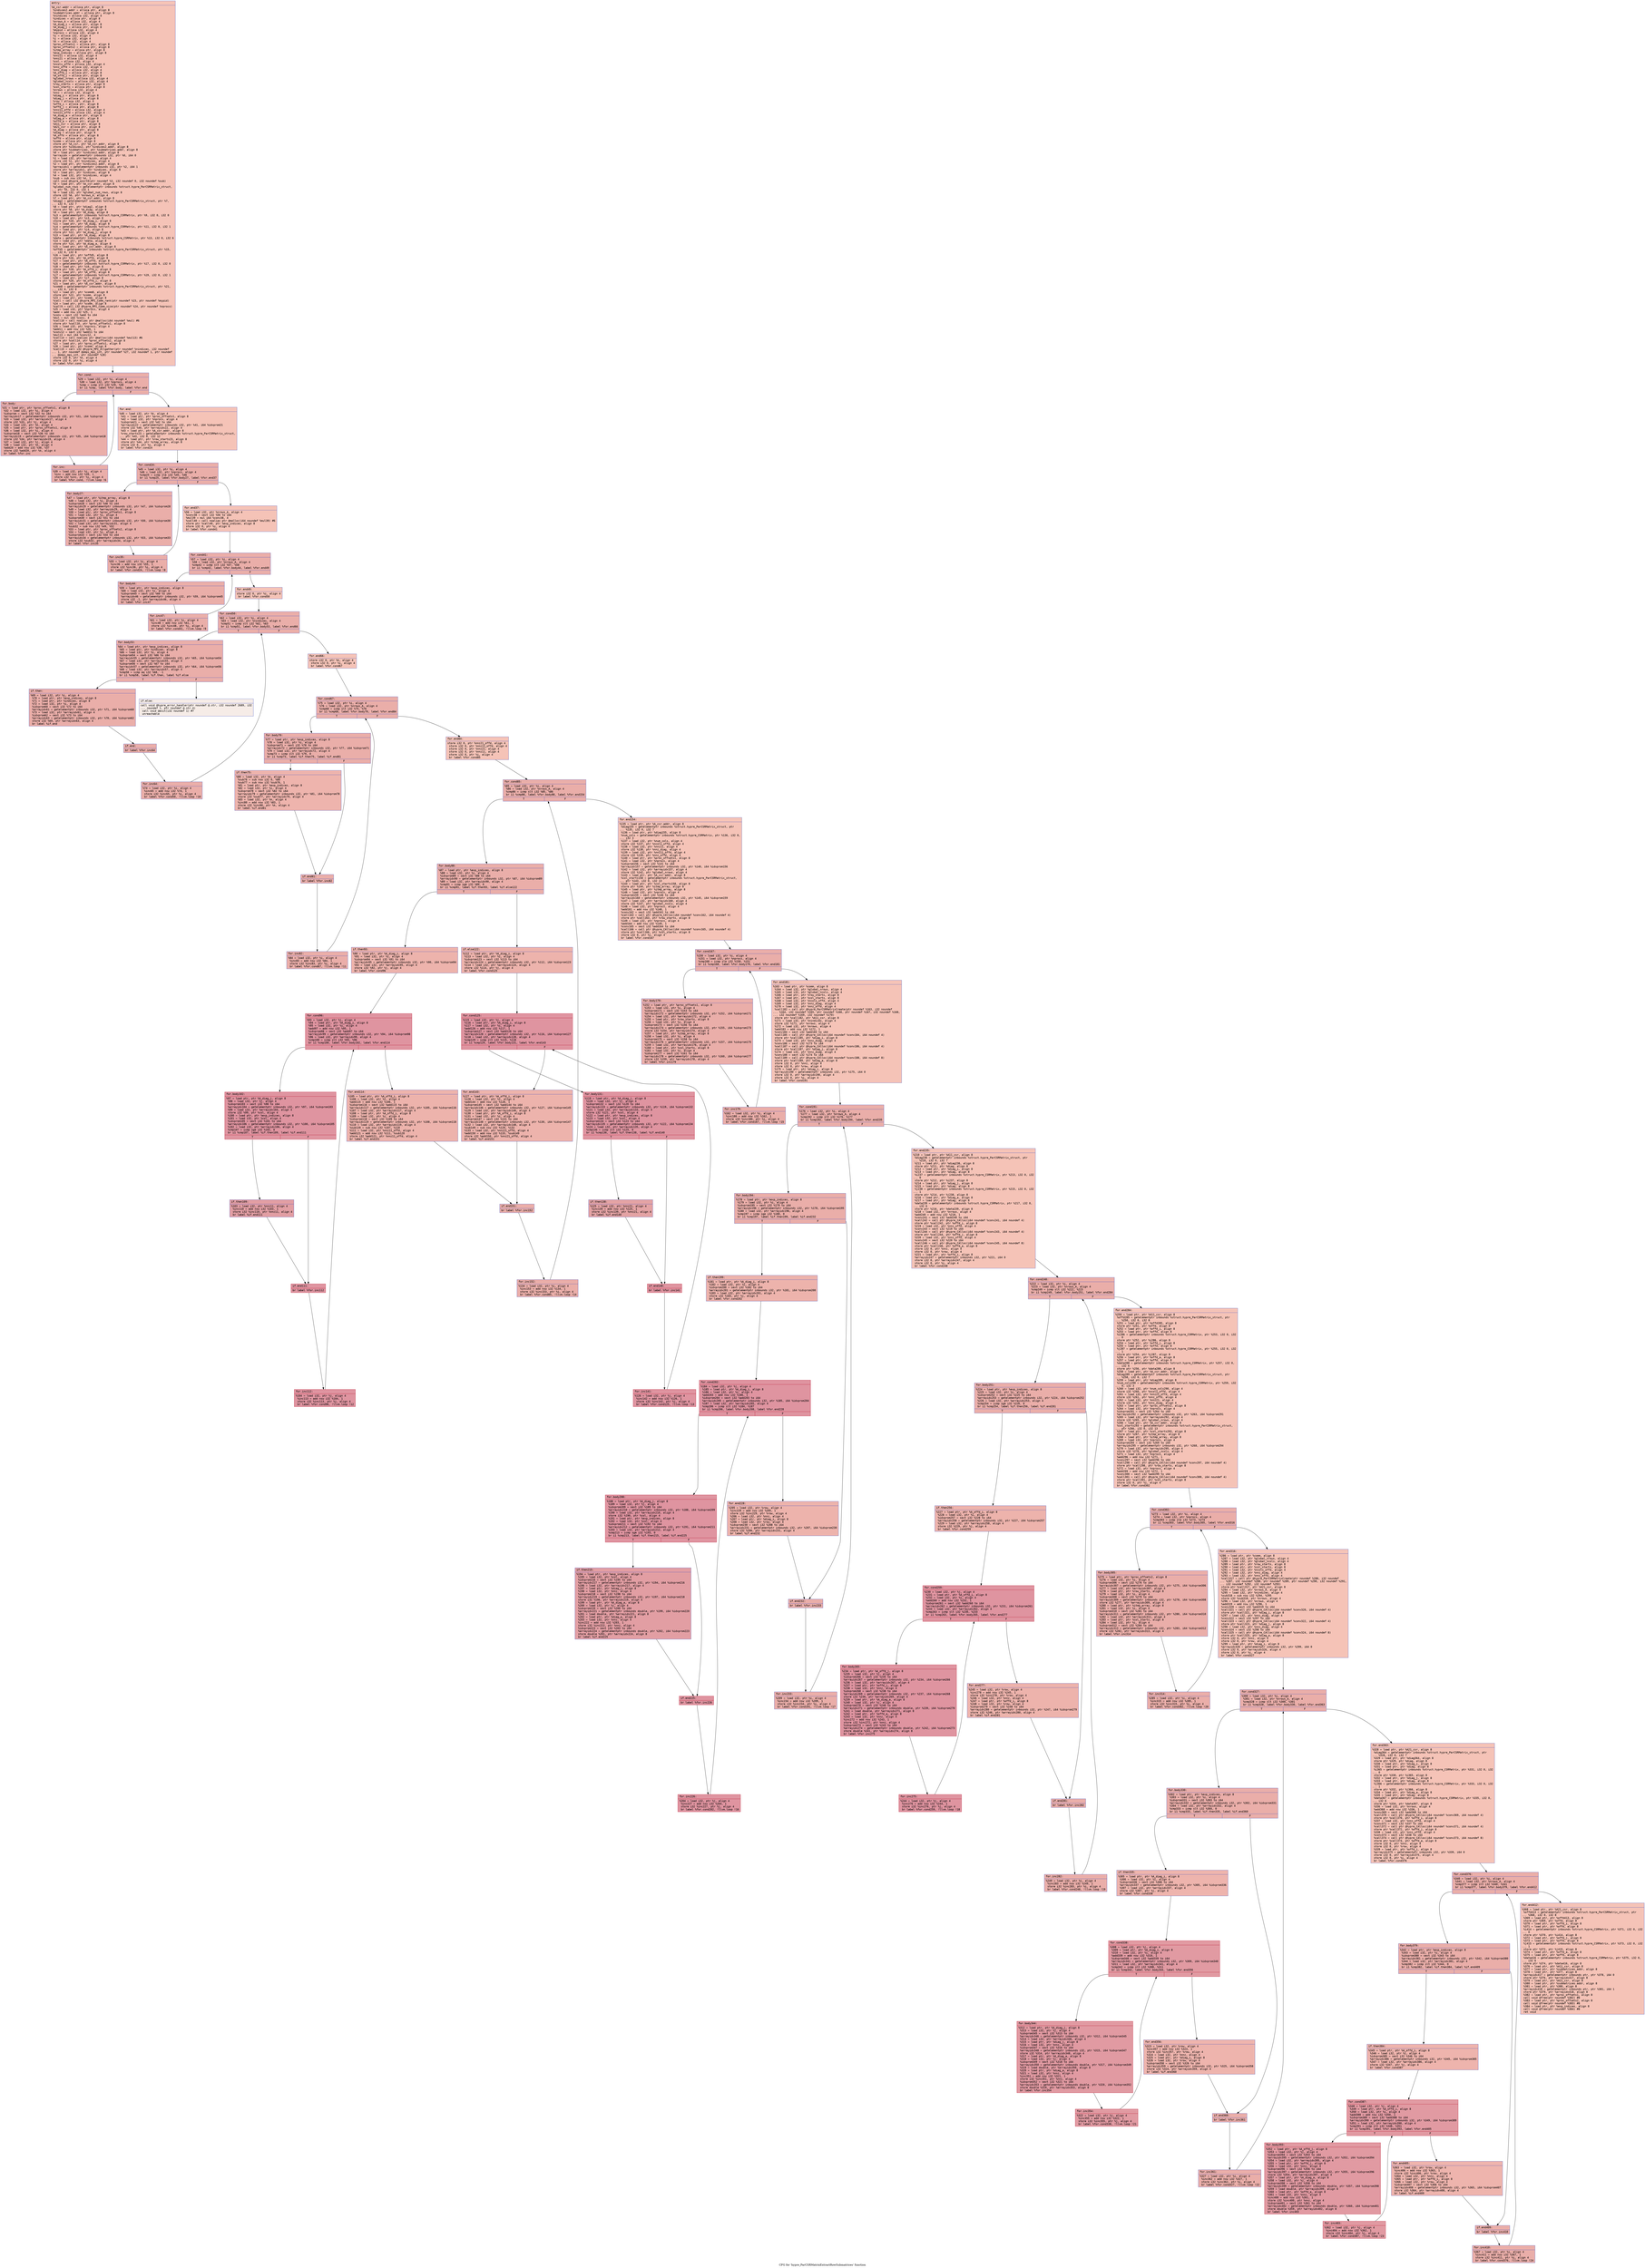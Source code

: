 digraph "CFG for 'hypre_ParCSRMatrixExtractRowSubmatrices' function" {
	label="CFG for 'hypre_ParCSRMatrixExtractRowSubmatrices' function";

	Node0x55acc0d637e0 [shape=record,color="#3d50c3ff", style=filled, fillcolor="#e8765c70" fontname="Courier",label="{entry:\l|  %A_csr.addr = alloca ptr, align 8\l  %indices2.addr = alloca ptr, align 8\l  %submatrices.addr = alloca ptr, align 8\l  %nindices = alloca i32, align 4\l  %indices = alloca ptr, align 8\l  %nrows_A = alloca i32, align 4\l  %A_diag_i = alloca ptr, align 8\l  %A_diag_j = alloca ptr, align 8\l  %mypid = alloca i32, align 4\l  %nprocs = alloca i32, align 4\l  %i = alloca i32, align 4\l  %j = alloca i32, align 4\l  %k = alloca i32, align 4\l  %proc_offsets1 = alloca ptr, align 8\l  %proc_offsets2 = alloca ptr, align 8\l  %itmp_array = alloca ptr, align 8\l  %exp_indices = alloca ptr, align 8\l  %nnz11 = alloca i32, align 4\l  %nnz21 = alloca i32, align 4\l  %col = alloca i32, align 4\l  %ncols_offd = alloca i32, align 4\l  %nnz_offd = alloca i32, align 4\l  %nnz_diag = alloca i32, align 4\l  %A_offd_i = alloca ptr, align 8\l  %A_offd_j = alloca ptr, align 8\l  %global_nrows = alloca i32, align 4\l  %global_ncols = alloca i32, align 4\l  %row_starts = alloca ptr, align 8\l  %col_starts = alloca ptr, align 8\l  %nrows = alloca i32, align 4\l  %nnz = alloca i32, align 4\l  %diag_i = alloca ptr, align 8\l  %diag_j = alloca ptr, align 8\l  %row = alloca i32, align 4\l  %offd_i = alloca ptr, align 8\l  %offd_j = alloca ptr, align 8\l  %nnz11_offd = alloca i32, align 4\l  %nnz21_offd = alloca i32, align 4\l  %A_diag_a = alloca ptr, align 8\l  %diag_a = alloca ptr, align 8\l  %offd_a = alloca ptr, align 8\l  %A11_csr = alloca ptr, align 8\l  %A21_csr = alloca ptr, align 8\l  %A_diag = alloca ptr, align 8\l  %diag = alloca ptr, align 8\l  %A_offd = alloca ptr, align 8\l  %offd = alloca ptr, align 8\l  %comm = alloca ptr, align 8\l  store ptr %A_csr, ptr %A_csr.addr, align 8\l  store ptr %indices2, ptr %indices2.addr, align 8\l  store ptr %submatrices, ptr %submatrices.addr, align 8\l  %0 = load ptr, ptr %indices2.addr, align 8\l  %arrayidx = getelementptr inbounds i32, ptr %0, i64 0\l  %1 = load i32, ptr %arrayidx, align 4\l  store i32 %1, ptr %nindices, align 4\l  %2 = load ptr, ptr %indices2.addr, align 8\l  %arrayidx1 = getelementptr inbounds i32, ptr %2, i64 1\l  store ptr %arrayidx1, ptr %indices, align 8\l  %3 = load ptr, ptr %indices, align 8\l  %4 = load i32, ptr %nindices, align 4\l  %sub = sub nsw i32 %4, 1\l  call void @hypre_qsort0(ptr noundef %3, i32 noundef 0, i32 noundef %sub)\l  %5 = load ptr, ptr %A_csr.addr, align 8\l  %global_num_rows = getelementptr inbounds %struct.hypre_ParCSRMatrix_struct,\l... ptr %5, i32 0, i32 1\l  %6 = load i32, ptr %global_num_rows, align 8\l  store i32 %6, ptr %nrows_A, align 4\l  %7 = load ptr, ptr %A_csr.addr, align 8\l  %diag2 = getelementptr inbounds %struct.hypre_ParCSRMatrix_struct, ptr %7,\l... i32 0, i32 7\l  %8 = load ptr, ptr %diag2, align 8\l  store ptr %8, ptr %A_diag, align 8\l  %9 = load ptr, ptr %A_diag, align 8\l  %i3 = getelementptr inbounds %struct.hypre_CSRMatrix, ptr %9, i32 0, i32 0\l  %10 = load ptr, ptr %i3, align 8\l  store ptr %10, ptr %A_diag_i, align 8\l  %11 = load ptr, ptr %A_diag, align 8\l  %j4 = getelementptr inbounds %struct.hypre_CSRMatrix, ptr %11, i32 0, i32 1\l  %12 = load ptr, ptr %j4, align 8\l  store ptr %12, ptr %A_diag_j, align 8\l  %13 = load ptr, ptr %A_diag, align 8\l  %data = getelementptr inbounds %struct.hypre_CSRMatrix, ptr %13, i32 0, i32 6\l  %14 = load ptr, ptr %data, align 8\l  store ptr %14, ptr %A_diag_a, align 8\l  %15 = load ptr, ptr %A_csr.addr, align 8\l  %offd5 = getelementptr inbounds %struct.hypre_ParCSRMatrix_struct, ptr %15,\l... i32 0, i32 8\l  %16 = load ptr, ptr %offd5, align 8\l  store ptr %16, ptr %A_offd, align 8\l  %17 = load ptr, ptr %A_offd, align 8\l  %i6 = getelementptr inbounds %struct.hypre_CSRMatrix, ptr %17, i32 0, i32 0\l  %18 = load ptr, ptr %i6, align 8\l  store ptr %18, ptr %A_offd_i, align 8\l  %19 = load ptr, ptr %A_offd, align 8\l  %j7 = getelementptr inbounds %struct.hypre_CSRMatrix, ptr %19, i32 0, i32 1\l  %20 = load ptr, ptr %j7, align 8\l  store ptr %20, ptr %A_offd_j, align 8\l  %21 = load ptr, ptr %A_csr.addr, align 8\l  %comm8 = getelementptr inbounds %struct.hypre_ParCSRMatrix_struct, ptr %21,\l... i32 0, i32 0\l  %22 = load ptr, ptr %comm8, align 8\l  store ptr %22, ptr %comm, align 8\l  %23 = load ptr, ptr %comm, align 8\l  %call = call i32 @hypre_MPI_Comm_rank(ptr noundef %23, ptr noundef %mypid)\l  %24 = load ptr, ptr %comm, align 8\l  %call9 = call i32 @hypre_MPI_Comm_size(ptr noundef %24, ptr noundef %nprocs)\l  %25 = load i32, ptr %nprocs, align 4\l  %add = add nsw i32 %25, 1\l  %conv = sext i32 %add to i64\l  %mul = mul i64 %conv, 4\l  %call10 = call noalias ptr @malloc(i64 noundef %mul) #6\l  store ptr %call10, ptr %proc_offsets1, align 8\l  %26 = load i32, ptr %nprocs, align 4\l  %add11 = add nsw i32 %26, 1\l  %conv12 = sext i32 %add11 to i64\l  %mul13 = mul i64 %conv12, 4\l  %call14 = call noalias ptr @malloc(i64 noundef %mul13) #6\l  store ptr %call14, ptr %proc_offsets2, align 8\l  %27 = load ptr, ptr %proc_offsets1, align 8\l  %28 = load ptr, ptr %comm, align 8\l  %call15 = call i32 @hypre_MPI_Allgather(ptr noundef %nindices, i32 noundef\l... 1, ptr noundef @ompi_mpi_int, ptr noundef %27, i32 noundef 1, ptr noundef\l... @ompi_mpi_int, ptr noundef %28)\l  store i32 0, ptr %k, align 4\l  store i32 0, ptr %i, align 4\l  br label %for.cond\l}"];
	Node0x55acc0d637e0 -> Node0x55acc0d6fd20[tooltip="entry -> for.cond\nProbability 100.00%" ];
	Node0x55acc0d6fd20 [shape=record,color="#3d50c3ff", style=filled, fillcolor="#d0473d70" fontname="Courier",label="{for.cond:\l|  %29 = load i32, ptr %i, align 4\l  %30 = load i32, ptr %nprocs, align 4\l  %cmp = icmp slt i32 %29, %30\l  br i1 %cmp, label %for.body, label %for.end\l|{<s0>T|<s1>F}}"];
	Node0x55acc0d6fd20:s0 -> Node0x55acc0d6fee0[tooltip="for.cond -> for.body\nProbability 96.88%" ];
	Node0x55acc0d6fd20:s1 -> Node0x55acc0d6ff30[tooltip="for.cond -> for.end\nProbability 3.12%" ];
	Node0x55acc0d6fee0 [shape=record,color="#3d50c3ff", style=filled, fillcolor="#d0473d70" fontname="Courier",label="{for.body:\l|  %31 = load ptr, ptr %proc_offsets1, align 8\l  %32 = load i32, ptr %i, align 4\l  %idxprom = sext i32 %32 to i64\l  %arrayidx17 = getelementptr inbounds i32, ptr %31, i64 %idxprom\l  %33 = load i32, ptr %arrayidx17, align 4\l  store i32 %33, ptr %j, align 4\l  %34 = load i32, ptr %k, align 4\l  %35 = load ptr, ptr %proc_offsets1, align 8\l  %36 = load i32, ptr %i, align 4\l  %idxprom18 = sext i32 %36 to i64\l  %arrayidx19 = getelementptr inbounds i32, ptr %35, i64 %idxprom18\l  store i32 %34, ptr %arrayidx19, align 4\l  %37 = load i32, ptr %j, align 4\l  %38 = load i32, ptr %k, align 4\l  %add20 = add nsw i32 %38, %37\l  store i32 %add20, ptr %k, align 4\l  br label %for.inc\l}"];
	Node0x55acc0d6fee0 -> Node0x55acc0d70980[tooltip="for.body -> for.inc\nProbability 100.00%" ];
	Node0x55acc0d70980 [shape=record,color="#3d50c3ff", style=filled, fillcolor="#d0473d70" fontname="Courier",label="{for.inc:\l|  %39 = load i32, ptr %i, align 4\l  %inc = add nsw i32 %39, 1\l  store i32 %inc, ptr %i, align 4\l  br label %for.cond, !llvm.loop !6\l}"];
	Node0x55acc0d70980 -> Node0x55acc0d6fd20[tooltip="for.inc -> for.cond\nProbability 100.00%" ];
	Node0x55acc0d6ff30 [shape=record,color="#3d50c3ff", style=filled, fillcolor="#e8765c70" fontname="Courier",label="{for.end:\l|  %40 = load i32, ptr %k, align 4\l  %41 = load ptr, ptr %proc_offsets1, align 8\l  %42 = load i32, ptr %nprocs, align 4\l  %idxprom21 = sext i32 %42 to i64\l  %arrayidx22 = getelementptr inbounds i32, ptr %41, i64 %idxprom21\l  store i32 %40, ptr %arrayidx22, align 4\l  %43 = load ptr, ptr %A_csr.addr, align 8\l  %row_starts23 = getelementptr inbounds %struct.hypre_ParCSRMatrix_struct,\l... ptr %43, i32 0, i32 12\l  %44 = load ptr, ptr %row_starts23, align 8\l  store ptr %44, ptr %itmp_array, align 8\l  store i32 0, ptr %i, align 4\l  br label %for.cond24\l}"];
	Node0x55acc0d6ff30 -> Node0x55acc0d71470[tooltip="for.end -> for.cond24\nProbability 100.00%" ];
	Node0x55acc0d71470 [shape=record,color="#3d50c3ff", style=filled, fillcolor="#d0473d70" fontname="Courier",label="{for.cond24:\l|  %45 = load i32, ptr %i, align 4\l  %46 = load i32, ptr %nprocs, align 4\l  %cmp25 = icmp sle i32 %45, %46\l  br i1 %cmp25, label %for.body27, label %for.end37\l|{<s0>T|<s1>F}}"];
	Node0x55acc0d71470:s0 -> Node0x55acc0d71710[tooltip="for.cond24 -> for.body27\nProbability 96.88%" ];
	Node0x55acc0d71470:s1 -> Node0x55acc0d71790[tooltip="for.cond24 -> for.end37\nProbability 3.12%" ];
	Node0x55acc0d71710 [shape=record,color="#3d50c3ff", style=filled, fillcolor="#d0473d70" fontname="Courier",label="{for.body27:\l|  %47 = load ptr, ptr %itmp_array, align 8\l  %48 = load i32, ptr %i, align 4\l  %idxprom28 = sext i32 %48 to i64\l  %arrayidx29 = getelementptr inbounds i32, ptr %47, i64 %idxprom28\l  %49 = load i32, ptr %arrayidx29, align 4\l  %50 = load ptr, ptr %proc_offsets1, align 8\l  %51 = load i32, ptr %i, align 4\l  %idxprom30 = sext i32 %51 to i64\l  %arrayidx31 = getelementptr inbounds i32, ptr %50, i64 %idxprom30\l  %52 = load i32, ptr %arrayidx31, align 4\l  %sub32 = sub nsw i32 %49, %52\l  %53 = load ptr, ptr %proc_offsets2, align 8\l  %54 = load i32, ptr %i, align 4\l  %idxprom33 = sext i32 %54 to i64\l  %arrayidx34 = getelementptr inbounds i32, ptr %53, i64 %idxprom33\l  store i32 %sub32, ptr %arrayidx34, align 4\l  br label %for.inc35\l}"];
	Node0x55acc0d71710 -> Node0x55acc0d65d20[tooltip="for.body27 -> for.inc35\nProbability 100.00%" ];
	Node0x55acc0d65d20 [shape=record,color="#3d50c3ff", style=filled, fillcolor="#d0473d70" fontname="Courier",label="{for.inc35:\l|  %55 = load i32, ptr %i, align 4\l  %inc36 = add nsw i32 %55, 1\l  store i32 %inc36, ptr %i, align 4\l  br label %for.cond24, !llvm.loop !8\l}"];
	Node0x55acc0d65d20 -> Node0x55acc0d71470[tooltip="for.inc35 -> for.cond24\nProbability 100.00%" ];
	Node0x55acc0d71790 [shape=record,color="#3d50c3ff", style=filled, fillcolor="#e8765c70" fontname="Courier",label="{for.end37:\l|  %56 = load i32, ptr %nrows_A, align 4\l  %conv38 = sext i32 %56 to i64\l  %mul39 = mul i64 %conv38, 4\l  %call40 = call noalias ptr @malloc(i64 noundef %mul39) #6\l  store ptr %call40, ptr %exp_indices, align 8\l  store i32 0, ptr %i, align 4\l  br label %for.cond41\l}"];
	Node0x55acc0d71790 -> Node0x55acc0d73930[tooltip="for.end37 -> for.cond41\nProbability 100.00%" ];
	Node0x55acc0d73930 [shape=record,color="#3d50c3ff", style=filled, fillcolor="#d0473d70" fontname="Courier",label="{for.cond41:\l|  %57 = load i32, ptr %i, align 4\l  %58 = load i32, ptr %nrows_A, align 4\l  %cmp42 = icmp slt i32 %57, %58\l  br i1 %cmp42, label %for.body44, label %for.end49\l|{<s0>T|<s1>F}}"];
	Node0x55acc0d73930:s0 -> Node0x55acc0d73bd0[tooltip="for.cond41 -> for.body44\nProbability 96.88%" ];
	Node0x55acc0d73930:s1 -> Node0x55acc0d73c50[tooltip="for.cond41 -> for.end49\nProbability 3.12%" ];
	Node0x55acc0d73bd0 [shape=record,color="#3d50c3ff", style=filled, fillcolor="#d0473d70" fontname="Courier",label="{for.body44:\l|  %59 = load ptr, ptr %exp_indices, align 8\l  %60 = load i32, ptr %i, align 4\l  %idxprom45 = sext i32 %60 to i64\l  %arrayidx46 = getelementptr inbounds i32, ptr %59, i64 %idxprom45\l  store i32 -1, ptr %arrayidx46, align 4\l  br label %for.inc47\l}"];
	Node0x55acc0d73bd0 -> Node0x55acc0d74090[tooltip="for.body44 -> for.inc47\nProbability 100.00%" ];
	Node0x55acc0d74090 [shape=record,color="#3d50c3ff", style=filled, fillcolor="#d0473d70" fontname="Courier",label="{for.inc47:\l|  %61 = load i32, ptr %i, align 4\l  %inc48 = add nsw i32 %61, 1\l  store i32 %inc48, ptr %i, align 4\l  br label %for.cond41, !llvm.loop !9\l}"];
	Node0x55acc0d74090 -> Node0x55acc0d73930[tooltip="for.inc47 -> for.cond41\nProbability 100.00%" ];
	Node0x55acc0d73c50 [shape=record,color="#3d50c3ff", style=filled, fillcolor="#e8765c70" fontname="Courier",label="{for.end49:\l|  store i32 0, ptr %i, align 4\l  br label %for.cond50\l}"];
	Node0x55acc0d73c50 -> Node0x55acc0d745b0[tooltip="for.end49 -> for.cond50\nProbability 100.00%" ];
	Node0x55acc0d745b0 [shape=record,color="#3d50c3ff", style=filled, fillcolor="#d0473d70" fontname="Courier",label="{for.cond50:\l|  %62 = load i32, ptr %i, align 4\l  %63 = load i32, ptr %nindices, align 4\l  %cmp51 = icmp slt i32 %62, %63\l  br i1 %cmp51, label %for.body53, label %for.end66\l|{<s0>T|<s1>F}}"];
	Node0x55acc0d745b0:s0 -> Node0x55acc0d74850[tooltip="for.cond50 -> for.body53\nProbability 96.88%" ];
	Node0x55acc0d745b0:s1 -> Node0x55acc0d748d0[tooltip="for.cond50 -> for.end66\nProbability 3.12%" ];
	Node0x55acc0d74850 [shape=record,color="#3d50c3ff", style=filled, fillcolor="#d0473d70" fontname="Courier",label="{for.body53:\l|  %64 = load ptr, ptr %exp_indices, align 8\l  %65 = load ptr, ptr %indices, align 8\l  %66 = load i32, ptr %i, align 4\l  %idxprom54 = sext i32 %66 to i64\l  %arrayidx55 = getelementptr inbounds i32, ptr %65, i64 %idxprom54\l  %67 = load i32, ptr %arrayidx55, align 4\l  %idxprom56 = sext i32 %67 to i64\l  %arrayidx57 = getelementptr inbounds i32, ptr %64, i64 %idxprom56\l  %68 = load i32, ptr %arrayidx57, align 4\l  %cmp58 = icmp eq i32 %68, -1\l  br i1 %cmp58, label %if.then, label %if.else\l|{<s0>T|<s1>F}}"];
	Node0x55acc0d74850:s0 -> Node0x55acc0d75010[tooltip="for.body53 -> if.then\nProbability 100.00%" ];
	Node0x55acc0d74850:s1 -> Node0x55acc0d75080[tooltip="for.body53 -> if.else\nProbability 0.00%" ];
	Node0x55acc0d75010 [shape=record,color="#3d50c3ff", style=filled, fillcolor="#d0473d70" fontname="Courier",label="{if.then:\l|  %69 = load i32, ptr %i, align 4\l  %70 = load ptr, ptr %exp_indices, align 8\l  %71 = load ptr, ptr %indices, align 8\l  %72 = load i32, ptr %i, align 4\l  %idxprom60 = sext i32 %72 to i64\l  %arrayidx61 = getelementptr inbounds i32, ptr %71, i64 %idxprom60\l  %73 = load i32, ptr %arrayidx61, align 4\l  %idxprom62 = sext i32 %73 to i64\l  %arrayidx63 = getelementptr inbounds i32, ptr %70, i64 %idxprom62\l  store i32 %69, ptr %arrayidx63, align 4\l  br label %if.end\l}"];
	Node0x55acc0d75010 -> Node0x55acc0d757a0[tooltip="if.then -> if.end\nProbability 100.00%" ];
	Node0x55acc0d75080 [shape=record,color="#3d50c3ff", style=filled, fillcolor="#ead5c970" fontname="Courier",label="{if.else:\l|  call void @hypre_error_handler(ptr noundef @.str, i32 noundef 2689, i32\l... noundef 1, ptr noundef @.str.4)\l  call void @exit(i32 noundef 1) #7\l  unreachable\l}"];
	Node0x55acc0d757a0 [shape=record,color="#3d50c3ff", style=filled, fillcolor="#d0473d70" fontname="Courier",label="{if.end:\l|  br label %for.inc64\l}"];
	Node0x55acc0d757a0 -> Node0x55acc0d75be0[tooltip="if.end -> for.inc64\nProbability 100.00%" ];
	Node0x55acc0d75be0 [shape=record,color="#3d50c3ff", style=filled, fillcolor="#d0473d70" fontname="Courier",label="{for.inc64:\l|  %74 = load i32, ptr %i, align 4\l  %inc65 = add nsw i32 %74, 1\l  store i32 %inc65, ptr %i, align 4\l  br label %for.cond50, !llvm.loop !10\l}"];
	Node0x55acc0d75be0 -> Node0x55acc0d745b0[tooltip="for.inc64 -> for.cond50\nProbability 100.00%" ];
	Node0x55acc0d748d0 [shape=record,color="#3d50c3ff", style=filled, fillcolor="#e8765c70" fontname="Courier",label="{for.end66:\l|  store i32 0, ptr %k, align 4\l  store i32 0, ptr %i, align 4\l  br label %for.cond67\l}"];
	Node0x55acc0d748d0 -> Node0x55acc0d76150[tooltip="for.end66 -> for.cond67\nProbability 100.00%" ];
	Node0x55acc0d76150 [shape=record,color="#3d50c3ff", style=filled, fillcolor="#d0473d70" fontname="Courier",label="{for.cond67:\l|  %75 = load i32, ptr %i, align 4\l  %76 = load i32, ptr %nrows_A, align 4\l  %cmp68 = icmp slt i32 %75, %76\l  br i1 %cmp68, label %for.body70, label %for.end84\l|{<s0>T|<s1>F}}"];
	Node0x55acc0d76150:s0 -> Node0x55acc0d763c0[tooltip="for.cond67 -> for.body70\nProbability 96.88%" ];
	Node0x55acc0d76150:s1 -> Node0x55acc0d76440[tooltip="for.cond67 -> for.end84\nProbability 3.12%" ];
	Node0x55acc0d763c0 [shape=record,color="#3d50c3ff", style=filled, fillcolor="#d0473d70" fontname="Courier",label="{for.body70:\l|  %77 = load ptr, ptr %exp_indices, align 8\l  %78 = load i32, ptr %i, align 4\l  %idxprom71 = sext i32 %78 to i64\l  %arrayidx72 = getelementptr inbounds i32, ptr %77, i64 %idxprom71\l  %79 = load i32, ptr %arrayidx72, align 4\l  %cmp73 = icmp slt i32 %79, 0\l  br i1 %cmp73, label %if.then75, label %if.end81\l|{<s0>T|<s1>F}}"];
	Node0x55acc0d763c0:s0 -> Node0x55acc0d76910[tooltip="for.body70 -> if.then75\nProbability 37.50%" ];
	Node0x55acc0d763c0:s1 -> Node0x55acc0d76990[tooltip="for.body70 -> if.end81\nProbability 62.50%" ];
	Node0x55acc0d76910 [shape=record,color="#3d50c3ff", style=filled, fillcolor="#d8564670" fontname="Courier",label="{if.then75:\l|  %80 = load i32, ptr %k, align 4\l  %sub76 = sub nsw i32 0, %80\l  %sub77 = sub nsw i32 %sub76, 1\l  %81 = load ptr, ptr %exp_indices, align 8\l  %82 = load i32, ptr %i, align 4\l  %idxprom78 = sext i32 %82 to i64\l  %arrayidx79 = getelementptr inbounds i32, ptr %81, i64 %idxprom78\l  store i32 %sub77, ptr %arrayidx79, align 4\l  %83 = load i32, ptr %k, align 4\l  %inc80 = add nsw i32 %83, 1\l  store i32 %inc80, ptr %k, align 4\l  br label %if.end81\l}"];
	Node0x55acc0d76910 -> Node0x55acc0d76990[tooltip="if.then75 -> if.end81\nProbability 100.00%" ];
	Node0x55acc0d76990 [shape=record,color="#3d50c3ff", style=filled, fillcolor="#d0473d70" fontname="Courier",label="{if.end81:\l|  br label %for.inc82\l}"];
	Node0x55acc0d76990 -> Node0x55acc0d771f0[tooltip="if.end81 -> for.inc82\nProbability 100.00%" ];
	Node0x55acc0d771f0 [shape=record,color="#3d50c3ff", style=filled, fillcolor="#d0473d70" fontname="Courier",label="{for.inc82:\l|  %84 = load i32, ptr %i, align 4\l  %inc83 = add nsw i32 %84, 1\l  store i32 %inc83, ptr %i, align 4\l  br label %for.cond67, !llvm.loop !11\l}"];
	Node0x55acc0d771f0 -> Node0x55acc0d76150[tooltip="for.inc82 -> for.cond67\nProbability 100.00%" ];
	Node0x55acc0d76440 [shape=record,color="#3d50c3ff", style=filled, fillcolor="#e8765c70" fontname="Courier",label="{for.end84:\l|  store i32 0, ptr %nnz21_offd, align 4\l  store i32 0, ptr %nnz11_offd, align 4\l  store i32 0, ptr %nnz21, align 4\l  store i32 0, ptr %nnz11, align 4\l  store i32 0, ptr %i, align 4\l  br label %for.cond85\l}"];
	Node0x55acc0d76440 -> Node0x55acc0d77990[tooltip="for.end84 -> for.cond85\nProbability 100.00%" ];
	Node0x55acc0d77990 [shape=record,color="#3d50c3ff", style=filled, fillcolor="#d0473d70" fontname="Courier",label="{for.cond85:\l|  %85 = load i32, ptr %i, align 4\l  %86 = load i32, ptr %nrows_A, align 4\l  %cmp86 = icmp slt i32 %85, %86\l  br i1 %cmp86, label %for.body88, label %for.end154\l|{<s0>T|<s1>F}}"];
	Node0x55acc0d77990:s0 -> Node0x55acc0d77c30[tooltip="for.cond85 -> for.body88\nProbability 96.88%" ];
	Node0x55acc0d77990:s1 -> Node0x55acc0d77cb0[tooltip="for.cond85 -> for.end154\nProbability 3.12%" ];
	Node0x55acc0d77c30 [shape=record,color="#3d50c3ff", style=filled, fillcolor="#d0473d70" fontname="Courier",label="{for.body88:\l|  %87 = load ptr, ptr %exp_indices, align 8\l  %88 = load i32, ptr %i, align 4\l  %idxprom89 = sext i32 %88 to i64\l  %arrayidx90 = getelementptr inbounds i32, ptr %87, i64 %idxprom89\l  %89 = load i32, ptr %arrayidx90, align 4\l  %cmp91 = icmp sge i32 %89, 0\l  br i1 %cmp91, label %if.then93, label %if.else122\l|{<s0>T|<s1>F}}"];
	Node0x55acc0d77c30:s0 -> Node0x55acc0d78180[tooltip="for.body88 -> if.then93\nProbability 50.00%" ];
	Node0x55acc0d77c30:s1 -> Node0x55acc0d78200[tooltip="for.body88 -> if.else122\nProbability 50.00%" ];
	Node0x55acc0d78180 [shape=record,color="#3d50c3ff", style=filled, fillcolor="#d6524470" fontname="Courier",label="{if.then93:\l|  %90 = load ptr, ptr %A_diag_i, align 8\l  %91 = load i32, ptr %i, align 4\l  %idxprom94 = sext i32 %91 to i64\l  %arrayidx95 = getelementptr inbounds i32, ptr %90, i64 %idxprom94\l  %92 = load i32, ptr %arrayidx95, align 4\l  store i32 %92, ptr %j, align 4\l  br label %for.cond96\l}"];
	Node0x55acc0d78180 -> Node0x55acc0d786c0[tooltip="if.then93 -> for.cond96\nProbability 100.00%" ];
	Node0x55acc0d786c0 [shape=record,color="#b70d28ff", style=filled, fillcolor="#b70d2870" fontname="Courier",label="{for.cond96:\l|  %93 = load i32, ptr %j, align 4\l  %94 = load ptr, ptr %A_diag_i, align 8\l  %95 = load i32, ptr %i, align 4\l  %add97 = add nsw i32 %95, 1\l  %idxprom98 = sext i32 %add97 to i64\l  %arrayidx99 = getelementptr inbounds i32, ptr %94, i64 %idxprom98\l  %96 = load i32, ptr %arrayidx99, align 4\l  %cmp100 = icmp slt i32 %93, %96\l  br i1 %cmp100, label %for.body102, label %for.end114\l|{<s0>T|<s1>F}}"];
	Node0x55acc0d786c0:s0 -> Node0x55acc0d71c90[tooltip="for.cond96 -> for.body102\nProbability 96.88%" ];
	Node0x55acc0d786c0:s1 -> Node0x55acc0d71d10[tooltip="for.cond96 -> for.end114\nProbability 3.12%" ];
	Node0x55acc0d71c90 [shape=record,color="#b70d28ff", style=filled, fillcolor="#b70d2870" fontname="Courier",label="{for.body102:\l|  %97 = load ptr, ptr %A_diag_j, align 8\l  %98 = load i32, ptr %j, align 4\l  %idxprom103 = sext i32 %98 to i64\l  %arrayidx104 = getelementptr inbounds i32, ptr %97, i64 %idxprom103\l  %99 = load i32, ptr %arrayidx104, align 4\l  store i32 %99, ptr %col, align 4\l  %100 = load ptr, ptr %exp_indices, align 8\l  %101 = load i32, ptr %col, align 4\l  %idxprom105 = sext i32 %101 to i64\l  %arrayidx106 = getelementptr inbounds i32, ptr %100, i64 %idxprom105\l  %102 = load i32, ptr %arrayidx106, align 4\l  %cmp107 = icmp sge i32 %102, 0\l  br i1 %cmp107, label %if.then109, label %if.end111\l|{<s0>T|<s1>F}}"];
	Node0x55acc0d71c90:s0 -> Node0x55acc0d79d60[tooltip="for.body102 -> if.then109\nProbability 50.00%" ];
	Node0x55acc0d71c90:s1 -> Node0x55acc0d79de0[tooltip="for.body102 -> if.end111\nProbability 50.00%" ];
	Node0x55acc0d79d60 [shape=record,color="#3d50c3ff", style=filled, fillcolor="#be242e70" fontname="Courier",label="{if.then109:\l|  %103 = load i32, ptr %nnz11, align 4\l  %inc110 = add nsw i32 %103, 1\l  store i32 %inc110, ptr %nnz11, align 4\l  br label %if.end111\l}"];
	Node0x55acc0d79d60 -> Node0x55acc0d79de0[tooltip="if.then109 -> if.end111\nProbability 100.00%" ];
	Node0x55acc0d79de0 [shape=record,color="#b70d28ff", style=filled, fillcolor="#b70d2870" fontname="Courier",label="{if.end111:\l|  br label %for.inc112\l}"];
	Node0x55acc0d79de0 -> Node0x55acc0d7a150[tooltip="if.end111 -> for.inc112\nProbability 100.00%" ];
	Node0x55acc0d7a150 [shape=record,color="#b70d28ff", style=filled, fillcolor="#b70d2870" fontname="Courier",label="{for.inc112:\l|  %104 = load i32, ptr %j, align 4\l  %inc113 = add nsw i32 %104, 1\l  store i32 %inc113, ptr %j, align 4\l  br label %for.cond96, !llvm.loop !12\l}"];
	Node0x55acc0d7a150 -> Node0x55acc0d786c0[tooltip="for.inc112 -> for.cond96\nProbability 100.00%" ];
	Node0x55acc0d71d10 [shape=record,color="#3d50c3ff", style=filled, fillcolor="#d6524470" fontname="Courier",label="{for.end114:\l|  %105 = load ptr, ptr %A_offd_i, align 8\l  %106 = load i32, ptr %i, align 4\l  %add115 = add nsw i32 %106, 1\l  %idxprom116 = sext i32 %add115 to i64\l  %arrayidx117 = getelementptr inbounds i32, ptr %105, i64 %idxprom116\l  %107 = load i32, ptr %arrayidx117, align 4\l  %108 = load ptr, ptr %A_offd_i, align 8\l  %109 = load i32, ptr %i, align 4\l  %idxprom118 = sext i32 %109 to i64\l  %arrayidx119 = getelementptr inbounds i32, ptr %108, i64 %idxprom118\l  %110 = load i32, ptr %arrayidx119, align 4\l  %sub120 = sub nsw i32 %107, %110\l  %111 = load i32, ptr %nnz11_offd, align 4\l  %add121 = add nsw i32 %111, %sub120\l  store i32 %add121, ptr %nnz11_offd, align 4\l  br label %if.end151\l}"];
	Node0x55acc0d71d10 -> Node0x55acc0d7aee0[tooltip="for.end114 -> if.end151\nProbability 100.00%" ];
	Node0x55acc0d78200 [shape=record,color="#3d50c3ff", style=filled, fillcolor="#d6524470" fontname="Courier",label="{if.else122:\l|  %112 = load ptr, ptr %A_diag_i, align 8\l  %113 = load i32, ptr %i, align 4\l  %idxprom123 = sext i32 %113 to i64\l  %arrayidx124 = getelementptr inbounds i32, ptr %112, i64 %idxprom123\l  %114 = load i32, ptr %arrayidx124, align 4\l  store i32 %114, ptr %j, align 4\l  br label %for.cond125\l}"];
	Node0x55acc0d78200 -> Node0x55acc0d7b360[tooltip="if.else122 -> for.cond125\nProbability 100.00%" ];
	Node0x55acc0d7b360 [shape=record,color="#b70d28ff", style=filled, fillcolor="#b70d2870" fontname="Courier",label="{for.cond125:\l|  %115 = load i32, ptr %j, align 4\l  %116 = load ptr, ptr %A_diag_i, align 8\l  %117 = load i32, ptr %i, align 4\l  %add126 = add nsw i32 %117, 1\l  %idxprom127 = sext i32 %add126 to i64\l  %arrayidx128 = getelementptr inbounds i32, ptr %116, i64 %idxprom127\l  %118 = load i32, ptr %arrayidx128, align 4\l  %cmp129 = icmp slt i32 %115, %118\l  br i1 %cmp129, label %for.body131, label %for.end143\l|{<s0>T|<s1>F}}"];
	Node0x55acc0d7b360:s0 -> Node0x55acc0d7b920[tooltip="for.cond125 -> for.body131\nProbability 96.88%" ];
	Node0x55acc0d7b360:s1 -> Node0x55acc0d7b9a0[tooltip="for.cond125 -> for.end143\nProbability 3.12%" ];
	Node0x55acc0d7b920 [shape=record,color="#b70d28ff", style=filled, fillcolor="#b70d2870" fontname="Courier",label="{for.body131:\l|  %119 = load ptr, ptr %A_diag_j, align 8\l  %120 = load i32, ptr %j, align 4\l  %idxprom132 = sext i32 %120 to i64\l  %arrayidx133 = getelementptr inbounds i32, ptr %119, i64 %idxprom132\l  %121 = load i32, ptr %arrayidx133, align 4\l  store i32 %121, ptr %col, align 4\l  %122 = load ptr, ptr %exp_indices, align 8\l  %123 = load i32, ptr %col, align 4\l  %idxprom134 = sext i32 %123 to i64\l  %arrayidx135 = getelementptr inbounds i32, ptr %122, i64 %idxprom134\l  %124 = load i32, ptr %arrayidx135, align 4\l  %cmp136 = icmp slt i32 %124, 0\l  br i1 %cmp136, label %if.then138, label %if.end140\l|{<s0>T|<s1>F}}"];
	Node0x55acc0d7b920:s0 -> Node0x55acc0d72bc0[tooltip="for.body131 -> if.then138\nProbability 37.50%" ];
	Node0x55acc0d7b920:s1 -> Node0x55acc0d72c40[tooltip="for.body131 -> if.end140\nProbability 62.50%" ];
	Node0x55acc0d72bc0 [shape=record,color="#3d50c3ff", style=filled, fillcolor="#c32e3170" fontname="Courier",label="{if.then138:\l|  %125 = load i32, ptr %nnz21, align 4\l  %inc139 = add nsw i32 %125, 1\l  store i32 %inc139, ptr %nnz21, align 4\l  br label %if.end140\l}"];
	Node0x55acc0d72bc0 -> Node0x55acc0d72c40[tooltip="if.then138 -> if.end140\nProbability 100.00%" ];
	Node0x55acc0d72c40 [shape=record,color="#b70d28ff", style=filled, fillcolor="#b70d2870" fontname="Courier",label="{if.end140:\l|  br label %for.inc141\l}"];
	Node0x55acc0d72c40 -> Node0x55acc0d72fb0[tooltip="if.end140 -> for.inc141\nProbability 100.00%" ];
	Node0x55acc0d72fb0 [shape=record,color="#b70d28ff", style=filled, fillcolor="#b70d2870" fontname="Courier",label="{for.inc141:\l|  %126 = load i32, ptr %j, align 4\l  %inc142 = add nsw i32 %126, 1\l  store i32 %inc142, ptr %j, align 4\l  br label %for.cond125, !llvm.loop !13\l}"];
	Node0x55acc0d72fb0 -> Node0x55acc0d7b360[tooltip="for.inc141 -> for.cond125\nProbability 100.00%" ];
	Node0x55acc0d7b9a0 [shape=record,color="#3d50c3ff", style=filled, fillcolor="#d6524470" fontname="Courier",label="{for.end143:\l|  %127 = load ptr, ptr %A_offd_i, align 8\l  %128 = load i32, ptr %i, align 4\l  %add144 = add nsw i32 %128, 1\l  %idxprom145 = sext i32 %add144 to i64\l  %arrayidx146 = getelementptr inbounds i32, ptr %127, i64 %idxprom145\l  %129 = load i32, ptr %arrayidx146, align 4\l  %130 = load ptr, ptr %A_offd_i, align 8\l  %131 = load i32, ptr %i, align 4\l  %idxprom147 = sext i32 %131 to i64\l  %arrayidx148 = getelementptr inbounds i32, ptr %130, i64 %idxprom147\l  %132 = load i32, ptr %arrayidx148, align 4\l  %sub149 = sub nsw i32 %129, %132\l  %133 = load i32, ptr %nnz21_offd, align 4\l  %add150 = add nsw i32 %133, %sub149\l  store i32 %add150, ptr %nnz21_offd, align 4\l  br label %if.end151\l}"];
	Node0x55acc0d7b9a0 -> Node0x55acc0d7aee0[tooltip="for.end143 -> if.end151\nProbability 100.00%" ];
	Node0x55acc0d7aee0 [shape=record,color="#3d50c3ff", style=filled, fillcolor="#d0473d70" fontname="Courier",label="{if.end151:\l|  br label %for.inc152\l}"];
	Node0x55acc0d7aee0 -> Node0x55acc0d7e000[tooltip="if.end151 -> for.inc152\nProbability 100.00%" ];
	Node0x55acc0d7e000 [shape=record,color="#3d50c3ff", style=filled, fillcolor="#d0473d70" fontname="Courier",label="{for.inc152:\l|  %134 = load i32, ptr %i, align 4\l  %inc153 = add nsw i32 %134, 1\l  store i32 %inc153, ptr %i, align 4\l  br label %for.cond85, !llvm.loop !14\l}"];
	Node0x55acc0d7e000 -> Node0x55acc0d77990[tooltip="for.inc152 -> for.cond85\nProbability 100.00%" ];
	Node0x55acc0d77cb0 [shape=record,color="#3d50c3ff", style=filled, fillcolor="#e8765c70" fontname="Courier",label="{for.end154:\l|  %135 = load ptr, ptr %A_csr.addr, align 8\l  %diag155 = getelementptr inbounds %struct.hypre_ParCSRMatrix_struct, ptr\l... %135, i32 0, i32 7\l  %136 = load ptr, ptr %diag155, align 8\l  %num_cols = getelementptr inbounds %struct.hypre_CSRMatrix, ptr %136, i32 0,\l... i32 3\l  %137 = load i32, ptr %num_cols, align 4\l  store i32 %137, ptr %ncols_offd, align 4\l  %138 = load i32, ptr %nnz11, align 4\l  store i32 %138, ptr %nnz_diag, align 4\l  %139 = load i32, ptr %nnz11_offd, align 4\l  store i32 %139, ptr %nnz_offd, align 4\l  %140 = load ptr, ptr %proc_offsets1, align 8\l  %141 = load i32, ptr %nprocs, align 4\l  %idxprom156 = sext i32 %141 to i64\l  %arrayidx157 = getelementptr inbounds i32, ptr %140, i64 %idxprom156\l  %142 = load i32, ptr %arrayidx157, align 4\l  store i32 %142, ptr %global_nrows, align 4\l  %143 = load ptr, ptr %A_csr.addr, align 8\l  %col_starts158 = getelementptr inbounds %struct.hypre_ParCSRMatrix_struct,\l... ptr %143, i32 0, i32 13\l  %144 = load ptr, ptr %col_starts158, align 8\l  store ptr %144, ptr %itmp_array, align 8\l  %145 = load ptr, ptr %itmp_array, align 8\l  %146 = load i32, ptr %nprocs, align 4\l  %idxprom159 = sext i32 %146 to i64\l  %arrayidx160 = getelementptr inbounds i32, ptr %145, i64 %idxprom159\l  %147 = load i32, ptr %arrayidx160, align 4\l  store i32 %147, ptr %global_ncols, align 4\l  %148 = load i32, ptr %nprocs, align 4\l  %add161 = add nsw i32 %148, 1\l  %conv162 = sext i32 %add161 to i64\l  %call163 = call ptr @hypre_CAlloc(i64 noundef %conv162, i64 noundef 4)\l  store ptr %call163, ptr %row_starts, align 8\l  %149 = load i32, ptr %nprocs, align 4\l  %add164 = add nsw i32 %149, 1\l  %conv165 = sext i32 %add164 to i64\l  %call166 = call ptr @hypre_CAlloc(i64 noundef %conv165, i64 noundef 4)\l  store ptr %call166, ptr %col_starts, align 8\l  store i32 0, ptr %i, align 4\l  br label %for.cond167\l}"];
	Node0x55acc0d77cb0 -> Node0x55acc0d7fc40[tooltip="for.end154 -> for.cond167\nProbability 100.00%" ];
	Node0x55acc0d7fc40 [shape=record,color="#3d50c3ff", style=filled, fillcolor="#d0473d70" fontname="Courier",label="{for.cond167:\l|  %150 = load i32, ptr %i, align 4\l  %151 = load i32, ptr %nprocs, align 4\l  %cmp168 = icmp sle i32 %150, %151\l  br i1 %cmp168, label %for.body170, label %for.end181\l|{<s0>T|<s1>F}}"];
	Node0x55acc0d7fc40:s0 -> Node0x55acc0d7fec0[tooltip="for.cond167 -> for.body170\nProbability 96.88%" ];
	Node0x55acc0d7fc40:s1 -> Node0x55acc0d7ff40[tooltip="for.cond167 -> for.end181\nProbability 3.12%" ];
	Node0x55acc0d7fec0 [shape=record,color="#3d50c3ff", style=filled, fillcolor="#d0473d70" fontname="Courier",label="{for.body170:\l|  %152 = load ptr, ptr %proc_offsets1, align 8\l  %153 = load i32, ptr %i, align 4\l  %idxprom171 = sext i32 %153 to i64\l  %arrayidx172 = getelementptr inbounds i32, ptr %152, i64 %idxprom171\l  %154 = load i32, ptr %arrayidx172, align 4\l  %155 = load ptr, ptr %row_starts, align 8\l  %156 = load i32, ptr %i, align 4\l  %idxprom173 = sext i32 %156 to i64\l  %arrayidx174 = getelementptr inbounds i32, ptr %155, i64 %idxprom173\l  store i32 %154, ptr %arrayidx174, align 4\l  %157 = load ptr, ptr %itmp_array, align 8\l  %158 = load i32, ptr %i, align 4\l  %idxprom175 = sext i32 %158 to i64\l  %arrayidx176 = getelementptr inbounds i32, ptr %157, i64 %idxprom175\l  %159 = load i32, ptr %arrayidx176, align 4\l  %160 = load ptr, ptr %col_starts, align 8\l  %161 = load i32, ptr %i, align 4\l  %idxprom177 = sext i32 %161 to i64\l  %arrayidx178 = getelementptr inbounds i32, ptr %160, i64 %idxprom177\l  store i32 %159, ptr %arrayidx178, align 4\l  br label %for.inc179\l}"];
	Node0x55acc0d7fec0 -> Node0x55acc0d80c70[tooltip="for.body170 -> for.inc179\nProbability 100.00%" ];
	Node0x55acc0d80c70 [shape=record,color="#3d50c3ff", style=filled, fillcolor="#d0473d70" fontname="Courier",label="{for.inc179:\l|  %162 = load i32, ptr %i, align 4\l  %inc180 = add nsw i32 %162, 1\l  store i32 %inc180, ptr %i, align 4\l  br label %for.cond167, !llvm.loop !15\l}"];
	Node0x55acc0d80c70 -> Node0x55acc0d7fc40[tooltip="for.inc179 -> for.cond167\nProbability 100.00%" ];
	Node0x55acc0d7ff40 [shape=record,color="#3d50c3ff", style=filled, fillcolor="#e8765c70" fontname="Courier",label="{for.end181:\l|  %163 = load ptr, ptr %comm, align 8\l  %164 = load i32, ptr %global_nrows, align 4\l  %165 = load i32, ptr %global_ncols, align 4\l  %166 = load ptr, ptr %row_starts, align 8\l  %167 = load ptr, ptr %col_starts, align 8\l  %168 = load i32, ptr %ncols_offd, align 4\l  %169 = load i32, ptr %nnz_diag, align 4\l  %170 = load i32, ptr %nnz_offd, align 4\l  %call182 = call ptr @hypre_ParCSRMatrixCreate(ptr noundef %163, i32 noundef\l... %164, i32 noundef %165, ptr noundef %166, ptr noundef %167, i32 noundef %168,\l... i32 noundef %169, i32 noundef %170)\l  store ptr %call182, ptr %A11_csr, align 8\l  %171 = load i32, ptr %nindices, align 4\l  store i32 %171, ptr %nrows, align 4\l  %172 = load i32, ptr %nrows, align 4\l  %add183 = add nsw i32 %172, 1\l  %conv184 = sext i32 %add183 to i64\l  %call185 = call ptr @hypre_CAlloc(i64 noundef %conv184, i64 noundef 4)\l  store ptr %call185, ptr %diag_i, align 8\l  %173 = load i32, ptr %nnz_diag, align 4\l  %conv186 = sext i32 %173 to i64\l  %call187 = call ptr @hypre_CAlloc(i64 noundef %conv186, i64 noundef 4)\l  store ptr %call187, ptr %diag_j, align 8\l  %174 = load i32, ptr %nnz_diag, align 4\l  %conv188 = sext i32 %174 to i64\l  %call189 = call ptr @hypre_CAlloc(i64 noundef %conv188, i64 noundef 8)\l  store ptr %call189, ptr %diag_a, align 8\l  store i32 0, ptr %nnz, align 4\l  store i32 0, ptr %row, align 4\l  %175 = load ptr, ptr %diag_i, align 8\l  %arrayidx190 = getelementptr inbounds i32, ptr %175, i64 0\l  store i32 0, ptr %arrayidx190, align 4\l  store i32 0, ptr %i, align 4\l  br label %for.cond191\l}"];
	Node0x55acc0d7ff40 -> Node0x55acc0d82610[tooltip="for.end181 -> for.cond191\nProbability 100.00%" ];
	Node0x55acc0d82610 [shape=record,color="#3d50c3ff", style=filled, fillcolor="#d0473d70" fontname="Courier",label="{for.cond191:\l|  %176 = load i32, ptr %i, align 4\l  %177 = load i32, ptr %nrows_A, align 4\l  %cmp192 = icmp slt i32 %176, %177\l  br i1 %cmp192, label %for.body194, label %for.end235\l|{<s0>T|<s1>F}}"];
	Node0x55acc0d82610:s0 -> Node0x55acc0d82860[tooltip="for.cond191 -> for.body194\nProbability 96.88%" ];
	Node0x55acc0d82610:s1 -> Node0x55acc0d828e0[tooltip="for.cond191 -> for.end235\nProbability 3.12%" ];
	Node0x55acc0d82860 [shape=record,color="#3d50c3ff", style=filled, fillcolor="#d0473d70" fontname="Courier",label="{for.body194:\l|  %178 = load ptr, ptr %exp_indices, align 8\l  %179 = load i32, ptr %i, align 4\l  %idxprom195 = sext i32 %179 to i64\l  %arrayidx196 = getelementptr inbounds i32, ptr %178, i64 %idxprom195\l  %180 = load i32, ptr %arrayidx196, align 4\l  %cmp197 = icmp sge i32 %180, 0\l  br i1 %cmp197, label %if.then199, label %if.end232\l|{<s0>T|<s1>F}}"];
	Node0x55acc0d82860:s0 -> Node0x55acc0d82db0[tooltip="for.body194 -> if.then199\nProbability 50.00%" ];
	Node0x55acc0d82860:s1 -> Node0x55acc0d82e30[tooltip="for.body194 -> if.end232\nProbability 50.00%" ];
	Node0x55acc0d82db0 [shape=record,color="#3d50c3ff", style=filled, fillcolor="#d6524470" fontname="Courier",label="{if.then199:\l|  %181 = load ptr, ptr %A_diag_i, align 8\l  %182 = load i32, ptr %i, align 4\l  %idxprom200 = sext i32 %182 to i64\l  %arrayidx201 = getelementptr inbounds i32, ptr %181, i64 %idxprom200\l  %183 = load i32, ptr %arrayidx201, align 4\l  store i32 %183, ptr %j, align 4\l  br label %for.cond202\l}"];
	Node0x55acc0d82db0 -> Node0x55acc0d832f0[tooltip="if.then199 -> for.cond202\nProbability 100.00%" ];
	Node0x55acc0d832f0 [shape=record,color="#b70d28ff", style=filled, fillcolor="#b70d2870" fontname="Courier",label="{for.cond202:\l|  %184 = load i32, ptr %j, align 4\l  %185 = load ptr, ptr %A_diag_i, align 8\l  %186 = load i32, ptr %i, align 4\l  %add203 = add nsw i32 %186, 1\l  %idxprom204 = sext i32 %add203 to i64\l  %arrayidx205 = getelementptr inbounds i32, ptr %185, i64 %idxprom204\l  %187 = load i32, ptr %arrayidx205, align 4\l  %cmp206 = icmp slt i32 %184, %187\l  br i1 %cmp206, label %for.body208, label %for.end228\l|{<s0>T|<s1>F}}"];
	Node0x55acc0d832f0:s0 -> Node0x55acc0d838b0[tooltip="for.cond202 -> for.body208\nProbability 96.88%" ];
	Node0x55acc0d832f0:s1 -> Node0x55acc0d83930[tooltip="for.cond202 -> for.end228\nProbability 3.12%" ];
	Node0x55acc0d838b0 [shape=record,color="#b70d28ff", style=filled, fillcolor="#b70d2870" fontname="Courier",label="{for.body208:\l|  %188 = load ptr, ptr %A_diag_j, align 8\l  %189 = load i32, ptr %j, align 4\l  %idxprom209 = sext i32 %189 to i64\l  %arrayidx210 = getelementptr inbounds i32, ptr %188, i64 %idxprom209\l  %190 = load i32, ptr %arrayidx210, align 4\l  store i32 %190, ptr %col, align 4\l  %191 = load ptr, ptr %exp_indices, align 8\l  %192 = load i32, ptr %col, align 4\l  %idxprom211 = sext i32 %192 to i64\l  %arrayidx212 = getelementptr inbounds i32, ptr %191, i64 %idxprom211\l  %193 = load i32, ptr %arrayidx212, align 4\l  %cmp213 = icmp sge i32 %193, 0\l  br i1 %cmp213, label %if.then215, label %if.end225\l|{<s0>T|<s1>F}}"];
	Node0x55acc0d838b0:s0 -> Node0x55acc0d78c50[tooltip="for.body208 -> if.then215\nProbability 50.00%" ];
	Node0x55acc0d838b0:s1 -> Node0x55acc0d78cd0[tooltip="for.body208 -> if.end225\nProbability 50.00%" ];
	Node0x55acc0d78c50 [shape=record,color="#3d50c3ff", style=filled, fillcolor="#be242e70" fontname="Courier",label="{if.then215:\l|  %194 = load ptr, ptr %exp_indices, align 8\l  %195 = load i32, ptr %col, align 4\l  %idxprom216 = sext i32 %195 to i64\l  %arrayidx217 = getelementptr inbounds i32, ptr %194, i64 %idxprom216\l  %196 = load i32, ptr %arrayidx217, align 4\l  %197 = load ptr, ptr %diag_j, align 8\l  %198 = load i32, ptr %nnz, align 4\l  %idxprom218 = sext i32 %198 to i64\l  %arrayidx219 = getelementptr inbounds i32, ptr %197, i64 %idxprom218\l  store i32 %196, ptr %arrayidx219, align 4\l  %199 = load ptr, ptr %A_diag_a, align 8\l  %200 = load i32, ptr %j, align 4\l  %idxprom220 = sext i32 %200 to i64\l  %arrayidx221 = getelementptr inbounds double, ptr %199, i64 %idxprom220\l  %201 = load double, ptr %arrayidx221, align 8\l  %202 = load ptr, ptr %diag_a, align 8\l  %203 = load i32, ptr %nnz, align 4\l  %inc222 = add nsw i32 %203, 1\l  store i32 %inc222, ptr %nnz, align 4\l  %idxprom223 = sext i32 %203 to i64\l  %arrayidx224 = getelementptr inbounds double, ptr %202, i64 %idxprom223\l  store double %201, ptr %arrayidx224, align 8\l  br label %if.end225\l}"];
	Node0x55acc0d78c50 -> Node0x55acc0d78cd0[tooltip="if.then215 -> if.end225\nProbability 100.00%" ];
	Node0x55acc0d78cd0 [shape=record,color="#b70d28ff", style=filled, fillcolor="#b70d2870" fontname="Courier",label="{if.end225:\l|  br label %for.inc226\l}"];
	Node0x55acc0d78cd0 -> Node0x55acc0d86100[tooltip="if.end225 -> for.inc226\nProbability 100.00%" ];
	Node0x55acc0d86100 [shape=record,color="#b70d28ff", style=filled, fillcolor="#b70d2870" fontname="Courier",label="{for.inc226:\l|  %204 = load i32, ptr %j, align 4\l  %inc227 = add nsw i32 %204, 1\l  store i32 %inc227, ptr %j, align 4\l  br label %for.cond202, !llvm.loop !16\l}"];
	Node0x55acc0d86100 -> Node0x55acc0d832f0[tooltip="for.inc226 -> for.cond202\nProbability 100.00%" ];
	Node0x55acc0d83930 [shape=record,color="#3d50c3ff", style=filled, fillcolor="#d6524470" fontname="Courier",label="{for.end228:\l|  %205 = load i32, ptr %row, align 4\l  %inc229 = add nsw i32 %205, 1\l  store i32 %inc229, ptr %row, align 4\l  %206 = load i32, ptr %nnz, align 4\l  %207 = load ptr, ptr %diag_i, align 8\l  %208 = load i32, ptr %row, align 4\l  %idxprom230 = sext i32 %208 to i64\l  %arrayidx231 = getelementptr inbounds i32, ptr %207, i64 %idxprom230\l  store i32 %206, ptr %arrayidx231, align 4\l  br label %if.end232\l}"];
	Node0x55acc0d83930 -> Node0x55acc0d82e30[tooltip="for.end228 -> if.end232\nProbability 100.00%" ];
	Node0x55acc0d82e30 [shape=record,color="#3d50c3ff", style=filled, fillcolor="#d0473d70" fontname="Courier",label="{if.end232:\l|  br label %for.inc233\l}"];
	Node0x55acc0d82e30 -> Node0x55acc0d86b50[tooltip="if.end232 -> for.inc233\nProbability 100.00%" ];
	Node0x55acc0d86b50 [shape=record,color="#3d50c3ff", style=filled, fillcolor="#d0473d70" fontname="Courier",label="{for.inc233:\l|  %209 = load i32, ptr %i, align 4\l  %inc234 = add nsw i32 %209, 1\l  store i32 %inc234, ptr %i, align 4\l  br label %for.cond191, !llvm.loop !17\l}"];
	Node0x55acc0d86b50 -> Node0x55acc0d82610[tooltip="for.inc233 -> for.cond191\nProbability 100.00%" ];
	Node0x55acc0d828e0 [shape=record,color="#3d50c3ff", style=filled, fillcolor="#e8765c70" fontname="Courier",label="{for.end235:\l|  %210 = load ptr, ptr %A11_csr, align 8\l  %diag236 = getelementptr inbounds %struct.hypre_ParCSRMatrix_struct, ptr\l... %210, i32 0, i32 7\l  %211 = load ptr, ptr %diag236, align 8\l  store ptr %211, ptr %diag, align 8\l  %212 = load ptr, ptr %diag_i, align 8\l  %213 = load ptr, ptr %diag, align 8\l  %i237 = getelementptr inbounds %struct.hypre_CSRMatrix, ptr %213, i32 0, i32\l... 0\l  store ptr %212, ptr %i237, align 8\l  %214 = load ptr, ptr %diag_j, align 8\l  %215 = load ptr, ptr %diag, align 8\l  %j238 = getelementptr inbounds %struct.hypre_CSRMatrix, ptr %215, i32 0, i32\l... 1\l  store ptr %214, ptr %j238, align 8\l  %216 = load ptr, ptr %diag_a, align 8\l  %217 = load ptr, ptr %diag, align 8\l  %data239 = getelementptr inbounds %struct.hypre_CSRMatrix, ptr %217, i32 0,\l... i32 6\l  store ptr %216, ptr %data239, align 8\l  %218 = load i32, ptr %nrows, align 4\l  %add240 = add nsw i32 %218, 1\l  %conv241 = sext i32 %add240 to i64\l  %call242 = call ptr @hypre_CAlloc(i64 noundef %conv241, i64 noundef 4)\l  store ptr %call242, ptr %offd_i, align 8\l  %219 = load i32, ptr %nnz_offd, align 4\l  %conv243 = sext i32 %219 to i64\l  %call244 = call ptr @hypre_CAlloc(i64 noundef %conv243, i64 noundef 4)\l  store ptr %call244, ptr %offd_j, align 8\l  %220 = load i32, ptr %nnz_offd, align 4\l  %conv245 = sext i32 %220 to i64\l  %call246 = call ptr @hypre_CAlloc(i64 noundef %conv245, i64 noundef 8)\l  store ptr %call246, ptr %offd_a, align 8\l  store i32 0, ptr %nnz, align 4\l  store i32 0, ptr %row, align 4\l  %221 = load ptr, ptr %offd_i, align 8\l  %arrayidx247 = getelementptr inbounds i32, ptr %221, i64 0\l  store i32 0, ptr %arrayidx247, align 4\l  store i32 0, ptr %i, align 4\l  br label %for.cond248\l}"];
	Node0x55acc0d828e0 -> Node0x55acc0d88710[tooltip="for.end235 -> for.cond248\nProbability 100.00%" ];
	Node0x55acc0d88710 [shape=record,color="#3d50c3ff", style=filled, fillcolor="#d0473d70" fontname="Courier",label="{for.cond248:\l|  %222 = load i32, ptr %i, align 4\l  %223 = load i32, ptr %nrows_A, align 4\l  %cmp249 = icmp slt i32 %222, %223\l  br i1 %cmp249, label %for.body251, label %for.end284\l|{<s0>T|<s1>F}}"];
	Node0x55acc0d88710:s0 -> Node0x55acc0d88990[tooltip="for.cond248 -> for.body251\nProbability 96.88%" ];
	Node0x55acc0d88710:s1 -> Node0x55acc0d88a10[tooltip="for.cond248 -> for.end284\nProbability 3.12%" ];
	Node0x55acc0d88990 [shape=record,color="#3d50c3ff", style=filled, fillcolor="#d0473d70" fontname="Courier",label="{for.body251:\l|  %224 = load ptr, ptr %exp_indices, align 8\l  %225 = load i32, ptr %i, align 4\l  %idxprom252 = sext i32 %225 to i64\l  %arrayidx253 = getelementptr inbounds i32, ptr %224, i64 %idxprom252\l  %226 = load i32, ptr %arrayidx253, align 4\l  %cmp254 = icmp sge i32 %226, 0\l  br i1 %cmp254, label %if.then256, label %if.end281\l|{<s0>T|<s1>F}}"];
	Node0x55acc0d88990:s0 -> Node0x55acc0d88ee0[tooltip="for.body251 -> if.then256\nProbability 50.00%" ];
	Node0x55acc0d88990:s1 -> Node0x55acc0d88f60[tooltip="for.body251 -> if.end281\nProbability 50.00%" ];
	Node0x55acc0d88ee0 [shape=record,color="#3d50c3ff", style=filled, fillcolor="#d6524470" fontname="Courier",label="{if.then256:\l|  %227 = load ptr, ptr %A_offd_i, align 8\l  %228 = load i32, ptr %i, align 4\l  %idxprom257 = sext i32 %228 to i64\l  %arrayidx258 = getelementptr inbounds i32, ptr %227, i64 %idxprom257\l  %229 = load i32, ptr %arrayidx258, align 4\l  store i32 %229, ptr %j, align 4\l  br label %for.cond259\l}"];
	Node0x55acc0d88ee0 -> Node0x55acc0d89420[tooltip="if.then256 -> for.cond259\nProbability 100.00%" ];
	Node0x55acc0d89420 [shape=record,color="#b70d28ff", style=filled, fillcolor="#b70d2870" fontname="Courier",label="{for.cond259:\l|  %230 = load i32, ptr %j, align 4\l  %231 = load ptr, ptr %A_offd_i, align 8\l  %232 = load i32, ptr %i, align 4\l  %add260 = add nsw i32 %232, 1\l  %idxprom261 = sext i32 %add260 to i64\l  %arrayidx262 = getelementptr inbounds i32, ptr %231, i64 %idxprom261\l  %233 = load i32, ptr %arrayidx262, align 4\l  %cmp263 = icmp slt i32 %230, %233\l  br i1 %cmp263, label %for.body265, label %for.end277\l|{<s0>T|<s1>F}}"];
	Node0x55acc0d89420:s0 -> Node0x55acc0d899e0[tooltip="for.cond259 -> for.body265\nProbability 96.88%" ];
	Node0x55acc0d89420:s1 -> Node0x55acc0d89a60[tooltip="for.cond259 -> for.end277\nProbability 3.12%" ];
	Node0x55acc0d899e0 [shape=record,color="#b70d28ff", style=filled, fillcolor="#b70d2870" fontname="Courier",label="{for.body265:\l|  %234 = load ptr, ptr %A_offd_j, align 8\l  %235 = load i32, ptr %j, align 4\l  %idxprom266 = sext i32 %235 to i64\l  %arrayidx267 = getelementptr inbounds i32, ptr %234, i64 %idxprom266\l  %236 = load i32, ptr %arrayidx267, align 4\l  %237 = load ptr, ptr %offd_j, align 8\l  %238 = load i32, ptr %nnz, align 4\l  %idxprom268 = sext i32 %238 to i64\l  %arrayidx269 = getelementptr inbounds i32, ptr %237, i64 %idxprom268\l  store i32 %236, ptr %arrayidx269, align 4\l  %239 = load ptr, ptr %A_diag_a, align 8\l  %240 = load i32, ptr %j, align 4\l  %idxprom270 = sext i32 %240 to i64\l  %arrayidx271 = getelementptr inbounds double, ptr %239, i64 %idxprom270\l  %241 = load double, ptr %arrayidx271, align 8\l  %242 = load ptr, ptr %offd_a, align 8\l  %243 = load i32, ptr %nnz, align 4\l  %inc272 = add nsw i32 %243, 1\l  store i32 %inc272, ptr %nnz, align 4\l  %idxprom273 = sext i32 %243 to i64\l  %arrayidx274 = getelementptr inbounds double, ptr %242, i64 %idxprom273\l  store double %241, ptr %arrayidx274, align 8\l  br label %for.inc275\l}"];
	Node0x55acc0d899e0 -> Node0x55acc0d8a8e0[tooltip="for.body265 -> for.inc275\nProbability 100.00%" ];
	Node0x55acc0d8a8e0 [shape=record,color="#b70d28ff", style=filled, fillcolor="#b70d2870" fontname="Courier",label="{for.inc275:\l|  %244 = load i32, ptr %j, align 4\l  %inc276 = add nsw i32 %244, 1\l  store i32 %inc276, ptr %j, align 4\l  br label %for.cond259, !llvm.loop !18\l}"];
	Node0x55acc0d8a8e0 -> Node0x55acc0d89420[tooltip="for.inc275 -> for.cond259\nProbability 100.00%" ];
	Node0x55acc0d89a60 [shape=record,color="#3d50c3ff", style=filled, fillcolor="#d6524470" fontname="Courier",label="{for.end277:\l|  %245 = load i32, ptr %row, align 4\l  %inc278 = add nsw i32 %245, 1\l  store i32 %inc278, ptr %row, align 4\l  %246 = load i32, ptr %nnz, align 4\l  %247 = load ptr, ptr %offd_i, align 8\l  %248 = load i32, ptr %row, align 4\l  %idxprom279 = sext i32 %248 to i64\l  %arrayidx280 = getelementptr inbounds i32, ptr %247, i64 %idxprom279\l  store i32 %246, ptr %arrayidx280, align 4\l  br label %if.end281\l}"];
	Node0x55acc0d89a60 -> Node0x55acc0d88f60[tooltip="for.end277 -> if.end281\nProbability 100.00%" ];
	Node0x55acc0d88f60 [shape=record,color="#3d50c3ff", style=filled, fillcolor="#d0473d70" fontname="Courier",label="{if.end281:\l|  br label %for.inc282\l}"];
	Node0x55acc0d88f60 -> Node0x55acc0d8b330[tooltip="if.end281 -> for.inc282\nProbability 100.00%" ];
	Node0x55acc0d8b330 [shape=record,color="#3d50c3ff", style=filled, fillcolor="#d0473d70" fontname="Courier",label="{for.inc282:\l|  %249 = load i32, ptr %i, align 4\l  %inc283 = add nsw i32 %249, 1\l  store i32 %inc283, ptr %i, align 4\l  br label %for.cond248, !llvm.loop !19\l}"];
	Node0x55acc0d8b330 -> Node0x55acc0d88710[tooltip="for.inc282 -> for.cond248\nProbability 100.00%" ];
	Node0x55acc0d88a10 [shape=record,color="#3d50c3ff", style=filled, fillcolor="#e8765c70" fontname="Courier",label="{for.end284:\l|  %250 = load ptr, ptr %A11_csr, align 8\l  %offd285 = getelementptr inbounds %struct.hypre_ParCSRMatrix_struct, ptr\l... %250, i32 0, i32 8\l  %251 = load ptr, ptr %offd285, align 8\l  store ptr %251, ptr %offd, align 8\l  %252 = load ptr, ptr %offd_i, align 8\l  %253 = load ptr, ptr %offd, align 8\l  %i286 = getelementptr inbounds %struct.hypre_CSRMatrix, ptr %253, i32 0, i32\l... 0\l  store ptr %252, ptr %i286, align 8\l  %254 = load ptr, ptr %offd_j, align 8\l  %255 = load ptr, ptr %offd, align 8\l  %j287 = getelementptr inbounds %struct.hypre_CSRMatrix, ptr %255, i32 0, i32\l... 1\l  store ptr %254, ptr %j287, align 8\l  %256 = load ptr, ptr %offd_a, align 8\l  %257 = load ptr, ptr %offd, align 8\l  %data288 = getelementptr inbounds %struct.hypre_CSRMatrix, ptr %257, i32 0,\l... i32 6\l  store ptr %256, ptr %data288, align 8\l  %258 = load ptr, ptr %A_csr.addr, align 8\l  %diag289 = getelementptr inbounds %struct.hypre_ParCSRMatrix_struct, ptr\l... %258, i32 0, i32 7\l  %259 = load ptr, ptr %diag289, align 8\l  %num_cols290 = getelementptr inbounds %struct.hypre_CSRMatrix, ptr %259, i32\l... 0, i32 3\l  %260 = load i32, ptr %num_cols290, align 4\l  store i32 %260, ptr %ncols_offd, align 4\l  %261 = load i32, ptr %nnz21_offd, align 4\l  store i32 %261, ptr %nnz_offd, align 4\l  %262 = load i32, ptr %nnz21, align 4\l  store i32 %262, ptr %nnz_diag, align 4\l  %263 = load ptr, ptr %proc_offsets2, align 8\l  %264 = load i32, ptr %nprocs, align 4\l  %idxprom291 = sext i32 %264 to i64\l  %arrayidx292 = getelementptr inbounds i32, ptr %263, i64 %idxprom291\l  %265 = load i32, ptr %arrayidx292, align 4\l  store i32 %265, ptr %global_nrows, align 4\l  %266 = load ptr, ptr %A_csr.addr, align 8\l  %col_starts293 = getelementptr inbounds %struct.hypre_ParCSRMatrix_struct,\l... ptr %266, i32 0, i32 13\l  %267 = load ptr, ptr %col_starts293, align 8\l  store ptr %267, ptr %itmp_array, align 8\l  %268 = load ptr, ptr %itmp_array, align 8\l  %269 = load i32, ptr %nprocs, align 4\l  %idxprom294 = sext i32 %269 to i64\l  %arrayidx295 = getelementptr inbounds i32, ptr %268, i64 %idxprom294\l  %270 = load i32, ptr %arrayidx295, align 4\l  store i32 %270, ptr %global_ncols, align 4\l  %271 = load i32, ptr %nprocs, align 4\l  %add296 = add nsw i32 %271, 1\l  %conv297 = sext i32 %add296 to i64\l  %call298 = call ptr @hypre_CAlloc(i64 noundef %conv297, i64 noundef 4)\l  store ptr %call298, ptr %row_starts, align 8\l  %272 = load i32, ptr %nprocs, align 4\l  %add299 = add nsw i32 %272, 1\l  %conv300 = sext i32 %add299 to i64\l  %call301 = call ptr @hypre_CAlloc(i64 noundef %conv300, i64 noundef 4)\l  store ptr %call301, ptr %col_starts, align 8\l  store i32 0, ptr %i, align 4\l  br label %for.cond302\l}"];
	Node0x55acc0d88a10 -> Node0x55acc0d8d970[tooltip="for.end284 -> for.cond302\nProbability 100.00%" ];
	Node0x55acc0d8d970 [shape=record,color="#3d50c3ff", style=filled, fillcolor="#d0473d70" fontname="Courier",label="{for.cond302:\l|  %273 = load i32, ptr %i, align 4\l  %274 = load i32, ptr %nprocs, align 4\l  %cmp303 = icmp sle i32 %273, %274\l  br i1 %cmp303, label %for.body305, label %for.end316\l|{<s0>T|<s1>F}}"];
	Node0x55acc0d8d970:s0 -> Node0x55acc0d8dbf0[tooltip="for.cond302 -> for.body305\nProbability 96.88%" ];
	Node0x55acc0d8d970:s1 -> Node0x55acc0d8dc70[tooltip="for.cond302 -> for.end316\nProbability 3.12%" ];
	Node0x55acc0d8dbf0 [shape=record,color="#3d50c3ff", style=filled, fillcolor="#d0473d70" fontname="Courier",label="{for.body305:\l|  %275 = load ptr, ptr %proc_offsets2, align 8\l  %276 = load i32, ptr %i, align 4\l  %idxprom306 = sext i32 %276 to i64\l  %arrayidx307 = getelementptr inbounds i32, ptr %275, i64 %idxprom306\l  %277 = load i32, ptr %arrayidx307, align 4\l  %278 = load ptr, ptr %row_starts, align 8\l  %279 = load i32, ptr %i, align 4\l  %idxprom308 = sext i32 %279 to i64\l  %arrayidx309 = getelementptr inbounds i32, ptr %278, i64 %idxprom308\l  store i32 %277, ptr %arrayidx309, align 4\l  %280 = load ptr, ptr %itmp_array, align 8\l  %281 = load i32, ptr %i, align 4\l  %idxprom310 = sext i32 %281 to i64\l  %arrayidx311 = getelementptr inbounds i32, ptr %280, i64 %idxprom310\l  %282 = load i32, ptr %arrayidx311, align 4\l  %283 = load ptr, ptr %col_starts, align 8\l  %284 = load i32, ptr %i, align 4\l  %idxprom312 = sext i32 %284 to i64\l  %arrayidx313 = getelementptr inbounds i32, ptr %283, i64 %idxprom312\l  store i32 %282, ptr %arrayidx313, align 4\l  br label %for.inc314\l}"];
	Node0x55acc0d8dbf0 -> Node0x55acc0d8e9a0[tooltip="for.body305 -> for.inc314\nProbability 100.00%" ];
	Node0x55acc0d8e9a0 [shape=record,color="#3d50c3ff", style=filled, fillcolor="#d0473d70" fontname="Courier",label="{for.inc314:\l|  %285 = load i32, ptr %i, align 4\l  %inc315 = add nsw i32 %285, 1\l  store i32 %inc315, ptr %i, align 4\l  br label %for.cond302, !llvm.loop !20\l}"];
	Node0x55acc0d8e9a0 -> Node0x55acc0d8d970[tooltip="for.inc314 -> for.cond302\nProbability 100.00%" ];
	Node0x55acc0d8dc70 [shape=record,color="#3d50c3ff", style=filled, fillcolor="#e8765c70" fontname="Courier",label="{for.end316:\l|  %286 = load ptr, ptr %comm, align 8\l  %287 = load i32, ptr %global_nrows, align 4\l  %288 = load i32, ptr %global_ncols, align 4\l  %289 = load ptr, ptr %row_starts, align 8\l  %290 = load ptr, ptr %col_starts, align 8\l  %291 = load i32, ptr %ncols_offd, align 4\l  %292 = load i32, ptr %nnz_diag, align 4\l  %293 = load i32, ptr %nnz_offd, align 4\l  %call317 = call ptr @hypre_ParCSRMatrixCreate(ptr noundef %286, i32 noundef\l... %287, i32 noundef %288, ptr noundef %289, ptr noundef %290, i32 noundef %291,\l... i32 noundef %292, i32 noundef %293)\l  store ptr %call317, ptr %A21_csr, align 8\l  %294 = load i32, ptr %nrows_A, align 4\l  %295 = load i32, ptr %nindices, align 4\l  %sub318 = sub nsw i32 %294, %295\l  store i32 %sub318, ptr %nrows, align 4\l  %296 = load i32, ptr %nrows, align 4\l  %add319 = add nsw i32 %296, 1\l  %conv320 = sext i32 %add319 to i64\l  %call321 = call ptr @hypre_CAlloc(i64 noundef %conv320, i64 noundef 4)\l  store ptr %call321, ptr %diag_i, align 8\l  %297 = load i32, ptr %nnz_diag, align 4\l  %conv322 = sext i32 %297 to i64\l  %call323 = call ptr @hypre_CAlloc(i64 noundef %conv322, i64 noundef 4)\l  store ptr %call323, ptr %diag_j, align 8\l  %298 = load i32, ptr %nnz_diag, align 4\l  %conv324 = sext i32 %298 to i64\l  %call325 = call ptr @hypre_CAlloc(i64 noundef %conv324, i64 noundef 8)\l  store ptr %call325, ptr %diag_a, align 8\l  store i32 0, ptr %nnz, align 4\l  store i32 0, ptr %row, align 4\l  %299 = load ptr, ptr %diag_i, align 8\l  %arrayidx326 = getelementptr inbounds i32, ptr %299, i64 0\l  store i32 0, ptr %arrayidx326, align 4\l  store i32 0, ptr %i, align 4\l  br label %for.cond327\l}"];
	Node0x55acc0d8dc70 -> Node0x55acc0d90470[tooltip="for.end316 -> for.cond327\nProbability 100.00%" ];
	Node0x55acc0d90470 [shape=record,color="#3d50c3ff", style=filled, fillcolor="#d0473d70" fontname="Courier",label="{for.cond327:\l|  %300 = load i32, ptr %i, align 4\l  %301 = load i32, ptr %nrows_A, align 4\l  %cmp328 = icmp slt i32 %300, %301\l  br i1 %cmp328, label %for.body330, label %for.end363\l|{<s0>T|<s1>F}}"];
	Node0x55acc0d90470:s0 -> Node0x55acc0d906c0[tooltip="for.cond327 -> for.body330\nProbability 96.88%" ];
	Node0x55acc0d90470:s1 -> Node0x55acc0d90740[tooltip="for.cond327 -> for.end363\nProbability 3.12%" ];
	Node0x55acc0d906c0 [shape=record,color="#3d50c3ff", style=filled, fillcolor="#d0473d70" fontname="Courier",label="{for.body330:\l|  %302 = load ptr, ptr %exp_indices, align 8\l  %303 = load i32, ptr %i, align 4\l  %idxprom331 = sext i32 %303 to i64\l  %arrayidx332 = getelementptr inbounds i32, ptr %302, i64 %idxprom331\l  %304 = load i32, ptr %arrayidx332, align 4\l  %cmp333 = icmp slt i32 %304, 0\l  br i1 %cmp333, label %if.then335, label %if.end360\l|{<s0>T|<s1>F}}"];
	Node0x55acc0d906c0:s0 -> Node0x55acc0d90c10[tooltip="for.body330 -> if.then335\nProbability 37.50%" ];
	Node0x55acc0d906c0:s1 -> Node0x55acc0d90c90[tooltip="for.body330 -> if.end360\nProbability 62.50%" ];
	Node0x55acc0d90c10 [shape=record,color="#3d50c3ff", style=filled, fillcolor="#d8564670" fontname="Courier",label="{if.then335:\l|  %305 = load ptr, ptr %A_diag_i, align 8\l  %306 = load i32, ptr %i, align 4\l  %idxprom336 = sext i32 %306 to i64\l  %arrayidx337 = getelementptr inbounds i32, ptr %305, i64 %idxprom336\l  %307 = load i32, ptr %arrayidx337, align 4\l  store i32 %307, ptr %j, align 4\l  br label %for.cond338\l}"];
	Node0x55acc0d90c10 -> Node0x55acc0d7be60[tooltip="if.then335 -> for.cond338\nProbability 100.00%" ];
	Node0x55acc0d7be60 [shape=record,color="#b70d28ff", style=filled, fillcolor="#bb1b2c70" fontname="Courier",label="{for.cond338:\l|  %308 = load i32, ptr %j, align 4\l  %309 = load ptr, ptr %A_diag_i, align 8\l  %310 = load i32, ptr %i, align 4\l  %add339 = add nsw i32 %310, 1\l  %idxprom340 = sext i32 %add339 to i64\l  %arrayidx341 = getelementptr inbounds i32, ptr %309, i64 %idxprom340\l  %311 = load i32, ptr %arrayidx341, align 4\l  %cmp342 = icmp slt i32 %308, %311\l  br i1 %cmp342, label %for.body344, label %for.end356\l|{<s0>T|<s1>F}}"];
	Node0x55acc0d7be60:s0 -> Node0x55acc0d7c420[tooltip="for.cond338 -> for.body344\nProbability 96.88%" ];
	Node0x55acc0d7be60:s1 -> Node0x55acc0d7c4a0[tooltip="for.cond338 -> for.end356\nProbability 3.12%" ];
	Node0x55acc0d7c420 [shape=record,color="#b70d28ff", style=filled, fillcolor="#bb1b2c70" fontname="Courier",label="{for.body344:\l|  %312 = load ptr, ptr %A_diag_j, align 8\l  %313 = load i32, ptr %j, align 4\l  %idxprom345 = sext i32 %313 to i64\l  %arrayidx346 = getelementptr inbounds i32, ptr %312, i64 %idxprom345\l  %314 = load i32, ptr %arrayidx346, align 4\l  %315 = load ptr, ptr %diag_j, align 8\l  %316 = load i32, ptr %nnz, align 4\l  %idxprom347 = sext i32 %316 to i64\l  %arrayidx348 = getelementptr inbounds i32, ptr %315, i64 %idxprom347\l  store i32 %314, ptr %arrayidx348, align 4\l  %317 = load ptr, ptr %A_diag_a, align 8\l  %318 = load i32, ptr %j, align 4\l  %idxprom349 = sext i32 %318 to i64\l  %arrayidx350 = getelementptr inbounds double, ptr %317, i64 %idxprom349\l  %319 = load double, ptr %arrayidx350, align 8\l  %320 = load ptr, ptr %diag_a, align 8\l  %321 = load i32, ptr %nnz, align 4\l  %inc351 = add nsw i32 %321, 1\l  store i32 %inc351, ptr %nnz, align 4\l  %idxprom352 = sext i32 %321 to i64\l  %arrayidx353 = getelementptr inbounds double, ptr %320, i64 %idxprom352\l  store double %319, ptr %arrayidx353, align 8\l  br label %for.inc354\l}"];
	Node0x55acc0d7c420 -> Node0x55acc0d7d320[tooltip="for.body344 -> for.inc354\nProbability 100.00%" ];
	Node0x55acc0d7d320 [shape=record,color="#b70d28ff", style=filled, fillcolor="#bb1b2c70" fontname="Courier",label="{for.inc354:\l|  %322 = load i32, ptr %j, align 4\l  %inc355 = add nsw i32 %322, 1\l  store i32 %inc355, ptr %j, align 4\l  br label %for.cond338, !llvm.loop !21\l}"];
	Node0x55acc0d7d320 -> Node0x55acc0d7be60[tooltip="for.inc354 -> for.cond338\nProbability 100.00%" ];
	Node0x55acc0d7c4a0 [shape=record,color="#3d50c3ff", style=filled, fillcolor="#d8564670" fontname="Courier",label="{for.end356:\l|  %323 = load i32, ptr %row, align 4\l  %inc357 = add nsw i32 %323, 1\l  store i32 %inc357, ptr %row, align 4\l  %324 = load i32, ptr %nnz, align 4\l  %325 = load ptr, ptr %diag_i, align 8\l  %326 = load i32, ptr %row, align 4\l  %idxprom358 = sext i32 %326 to i64\l  %arrayidx359 = getelementptr inbounds i32, ptr %325, i64 %idxprom358\l  store i32 %324, ptr %arrayidx359, align 4\l  br label %if.end360\l}"];
	Node0x55acc0d7c4a0 -> Node0x55acc0d90c90[tooltip="for.end356 -> if.end360\nProbability 100.00%" ];
	Node0x55acc0d90c90 [shape=record,color="#3d50c3ff", style=filled, fillcolor="#d0473d70" fontname="Courier",label="{if.end360:\l|  br label %for.inc361\l}"];
	Node0x55acc0d90c90 -> Node0x55acc0d94860[tooltip="if.end360 -> for.inc361\nProbability 100.00%" ];
	Node0x55acc0d94860 [shape=record,color="#3d50c3ff", style=filled, fillcolor="#d0473d70" fontname="Courier",label="{for.inc361:\l|  %327 = load i32, ptr %i, align 4\l  %inc362 = add nsw i32 %327, 1\l  store i32 %inc362, ptr %i, align 4\l  br label %for.cond327, !llvm.loop !22\l}"];
	Node0x55acc0d94860 -> Node0x55acc0d90470[tooltip="for.inc361 -> for.cond327\nProbability 100.00%" ];
	Node0x55acc0d90740 [shape=record,color="#3d50c3ff", style=filled, fillcolor="#e8765c70" fontname="Courier",label="{for.end363:\l|  %328 = load ptr, ptr %A21_csr, align 8\l  %diag364 = getelementptr inbounds %struct.hypre_ParCSRMatrix_struct, ptr\l... %328, i32 0, i32 7\l  %329 = load ptr, ptr %diag364, align 8\l  store ptr %329, ptr %diag, align 8\l  %330 = load ptr, ptr %diag_i, align 8\l  %331 = load ptr, ptr %diag, align 8\l  %i365 = getelementptr inbounds %struct.hypre_CSRMatrix, ptr %331, i32 0, i32\l... 0\l  store ptr %330, ptr %i365, align 8\l  %332 = load ptr, ptr %diag_j, align 8\l  %333 = load ptr, ptr %diag, align 8\l  %j366 = getelementptr inbounds %struct.hypre_CSRMatrix, ptr %333, i32 0, i32\l... 1\l  store ptr %332, ptr %j366, align 8\l  %334 = load ptr, ptr %diag_a, align 8\l  %335 = load ptr, ptr %diag, align 8\l  %data367 = getelementptr inbounds %struct.hypre_CSRMatrix, ptr %335, i32 0,\l... i32 6\l  store ptr %334, ptr %data367, align 8\l  %336 = load i32, ptr %nrows, align 4\l  %add368 = add nsw i32 %336, 1\l  %conv369 = sext i32 %add368 to i64\l  %call370 = call ptr @hypre_CAlloc(i64 noundef %conv369, i64 noundef 4)\l  store ptr %call370, ptr %offd_i, align 8\l  %337 = load i32, ptr %nnz_offd, align 4\l  %conv371 = sext i32 %337 to i64\l  %call372 = call ptr @hypre_CAlloc(i64 noundef %conv371, i64 noundef 4)\l  store ptr %call372, ptr %offd_j, align 8\l  %338 = load i32, ptr %nnz_offd, align 4\l  %conv373 = sext i32 %338 to i64\l  %call374 = call ptr @hypre_CAlloc(i64 noundef %conv373, i64 noundef 8)\l  store ptr %call374, ptr %offd_a, align 8\l  store i32 0, ptr %nnz, align 4\l  store i32 0, ptr %row, align 4\l  %339 = load ptr, ptr %offd_i, align 8\l  %arrayidx375 = getelementptr inbounds i32, ptr %339, i64 0\l  store i32 0, ptr %arrayidx375, align 4\l  store i32 0, ptr %i, align 4\l  br label %for.cond376\l}"];
	Node0x55acc0d90740 -> Node0x55acc0d96420[tooltip="for.end363 -> for.cond376\nProbability 100.00%" ];
	Node0x55acc0d96420 [shape=record,color="#3d50c3ff", style=filled, fillcolor="#d0473d70" fontname="Courier",label="{for.cond376:\l|  %340 = load i32, ptr %i, align 4\l  %341 = load i32, ptr %nrows_A, align 4\l  %cmp377 = icmp slt i32 %340, %341\l  br i1 %cmp377, label %for.body379, label %for.end412\l|{<s0>T|<s1>F}}"];
	Node0x55acc0d96420:s0 -> Node0x55acc0d966a0[tooltip="for.cond376 -> for.body379\nProbability 96.88%" ];
	Node0x55acc0d96420:s1 -> Node0x55acc0d96720[tooltip="for.cond376 -> for.end412\nProbability 3.12%" ];
	Node0x55acc0d966a0 [shape=record,color="#3d50c3ff", style=filled, fillcolor="#d0473d70" fontname="Courier",label="{for.body379:\l|  %342 = load ptr, ptr %exp_indices, align 8\l  %343 = load i32, ptr %i, align 4\l  %idxprom380 = sext i32 %343 to i64\l  %arrayidx381 = getelementptr inbounds i32, ptr %342, i64 %idxprom380\l  %344 = load i32, ptr %arrayidx381, align 4\l  %cmp382 = icmp slt i32 %344, 0\l  br i1 %cmp382, label %if.then384, label %if.end409\l|{<s0>T|<s1>F}}"];
	Node0x55acc0d966a0:s0 -> Node0x55acc0d96bf0[tooltip="for.body379 -> if.then384\nProbability 37.50%" ];
	Node0x55acc0d966a0:s1 -> Node0x55acc0d96c70[tooltip="for.body379 -> if.end409\nProbability 62.50%" ];
	Node0x55acc0d96bf0 [shape=record,color="#3d50c3ff", style=filled, fillcolor="#d8564670" fontname="Courier",label="{if.then384:\l|  %345 = load ptr, ptr %A_offd_i, align 8\l  %346 = load i32, ptr %i, align 4\l  %idxprom385 = sext i32 %346 to i64\l  %arrayidx386 = getelementptr inbounds i32, ptr %345, i64 %idxprom385\l  %347 = load i32, ptr %arrayidx386, align 4\l  store i32 %347, ptr %j, align 4\l  br label %for.cond387\l}"];
	Node0x55acc0d96bf0 -> Node0x55acc0d97130[tooltip="if.then384 -> for.cond387\nProbability 100.00%" ];
	Node0x55acc0d97130 [shape=record,color="#b70d28ff", style=filled, fillcolor="#bb1b2c70" fontname="Courier",label="{for.cond387:\l|  %348 = load i32, ptr %j, align 4\l  %349 = load ptr, ptr %A_offd_i, align 8\l  %350 = load i32, ptr %i, align 4\l  %add388 = add nsw i32 %350, 1\l  %idxprom389 = sext i32 %add388 to i64\l  %arrayidx390 = getelementptr inbounds i32, ptr %349, i64 %idxprom389\l  %351 = load i32, ptr %arrayidx390, align 4\l  %cmp391 = icmp slt i32 %348, %351\l  br i1 %cmp391, label %for.body393, label %for.end405\l|{<s0>T|<s1>F}}"];
	Node0x55acc0d97130:s0 -> Node0x55acc0d976f0[tooltip="for.cond387 -> for.body393\nProbability 96.88%" ];
	Node0x55acc0d97130:s1 -> Node0x55acc0d97770[tooltip="for.cond387 -> for.end405\nProbability 3.12%" ];
	Node0x55acc0d976f0 [shape=record,color="#b70d28ff", style=filled, fillcolor="#bb1b2c70" fontname="Courier",label="{for.body393:\l|  %352 = load ptr, ptr %A_offd_j, align 8\l  %353 = load i32, ptr %j, align 4\l  %idxprom394 = sext i32 %353 to i64\l  %arrayidx395 = getelementptr inbounds i32, ptr %352, i64 %idxprom394\l  %354 = load i32, ptr %arrayidx395, align 4\l  %355 = load ptr, ptr %offd_j, align 8\l  %356 = load i32, ptr %nnz, align 4\l  %idxprom396 = sext i32 %356 to i64\l  %arrayidx397 = getelementptr inbounds i32, ptr %355, i64 %idxprom396\l  store i32 %354, ptr %arrayidx397, align 4\l  %357 = load ptr, ptr %A_diag_a, align 8\l  %358 = load i32, ptr %j, align 4\l  %idxprom398 = sext i32 %358 to i64\l  %arrayidx399 = getelementptr inbounds double, ptr %357, i64 %idxprom398\l  %359 = load double, ptr %arrayidx399, align 8\l  %360 = load ptr, ptr %offd_a, align 8\l  %361 = load i32, ptr %nnz, align 4\l  %inc400 = add nsw i32 %361, 1\l  store i32 %inc400, ptr %nnz, align 4\l  %idxprom401 = sext i32 %361 to i64\l  %arrayidx402 = getelementptr inbounds double, ptr %360, i64 %idxprom401\l  store double %359, ptr %arrayidx402, align 8\l  br label %for.inc403\l}"];
	Node0x55acc0d976f0 -> Node0x55acc0d985f0[tooltip="for.body393 -> for.inc403\nProbability 100.00%" ];
	Node0x55acc0d985f0 [shape=record,color="#b70d28ff", style=filled, fillcolor="#bb1b2c70" fontname="Courier",label="{for.inc403:\l|  %362 = load i32, ptr %j, align 4\l  %inc404 = add nsw i32 %362, 1\l  store i32 %inc404, ptr %j, align 4\l  br label %for.cond387, !llvm.loop !23\l}"];
	Node0x55acc0d985f0 -> Node0x55acc0d97130[tooltip="for.inc403 -> for.cond387\nProbability 100.00%" ];
	Node0x55acc0d97770 [shape=record,color="#3d50c3ff", style=filled, fillcolor="#d8564670" fontname="Courier",label="{for.end405:\l|  %363 = load i32, ptr %row, align 4\l  %inc406 = add nsw i32 %363, 1\l  store i32 %inc406, ptr %row, align 4\l  %364 = load i32, ptr %nnz, align 4\l  %365 = load ptr, ptr %offd_i, align 8\l  %366 = load i32, ptr %row, align 4\l  %idxprom407 = sext i32 %366 to i64\l  %arrayidx408 = getelementptr inbounds i32, ptr %365, i64 %idxprom407\l  store i32 %364, ptr %arrayidx408, align 4\l  br label %if.end409\l}"];
	Node0x55acc0d97770 -> Node0x55acc0d96c70[tooltip="for.end405 -> if.end409\nProbability 100.00%" ];
	Node0x55acc0d96c70 [shape=record,color="#3d50c3ff", style=filled, fillcolor="#d0473d70" fontname="Courier",label="{if.end409:\l|  br label %for.inc410\l}"];
	Node0x55acc0d96c70 -> Node0x55acc0d99040[tooltip="if.end409 -> for.inc410\nProbability 100.00%" ];
	Node0x55acc0d99040 [shape=record,color="#3d50c3ff", style=filled, fillcolor="#d0473d70" fontname="Courier",label="{for.inc410:\l|  %367 = load i32, ptr %i, align 4\l  %inc411 = add nsw i32 %367, 1\l  store i32 %inc411, ptr %i, align 4\l  br label %for.cond376, !llvm.loop !24\l}"];
	Node0x55acc0d99040 -> Node0x55acc0d96420[tooltip="for.inc410 -> for.cond376\nProbability 100.00%" ];
	Node0x55acc0d96720 [shape=record,color="#3d50c3ff", style=filled, fillcolor="#e8765c70" fontname="Courier",label="{for.end412:\l|  %368 = load ptr, ptr %A21_csr, align 8\l  %offd413 = getelementptr inbounds %struct.hypre_ParCSRMatrix_struct, ptr\l... %368, i32 0, i32 8\l  %369 = load ptr, ptr %offd413, align 8\l  store ptr %369, ptr %offd, align 8\l  %370 = load ptr, ptr %offd_i, align 8\l  %371 = load ptr, ptr %offd, align 8\l  %i414 = getelementptr inbounds %struct.hypre_CSRMatrix, ptr %371, i32 0, i32\l... 0\l  store ptr %370, ptr %i414, align 8\l  %372 = load ptr, ptr %offd_j, align 8\l  %373 = load ptr, ptr %offd, align 8\l  %j415 = getelementptr inbounds %struct.hypre_CSRMatrix, ptr %373, i32 0, i32\l... 1\l  store ptr %372, ptr %j415, align 8\l  %374 = load ptr, ptr %offd_a, align 8\l  %375 = load ptr, ptr %offd, align 8\l  %data416 = getelementptr inbounds %struct.hypre_CSRMatrix, ptr %375, i32 0,\l... i32 6\l  store ptr %374, ptr %data416, align 8\l  %376 = load ptr, ptr %A11_csr, align 8\l  %377 = load ptr, ptr %submatrices.addr, align 8\l  %378 = load ptr, ptr %377, align 8\l  %arrayidx417 = getelementptr inbounds ptr, ptr %378, i64 0\l  store ptr %376, ptr %arrayidx417, align 8\l  %379 = load ptr, ptr %A21_csr, align 8\l  %380 = load ptr, ptr %submatrices.addr, align 8\l  %381 = load ptr, ptr %380, align 8\l  %arrayidx418 = getelementptr inbounds ptr, ptr %381, i64 1\l  store ptr %379, ptr %arrayidx418, align 8\l  %382 = load ptr, ptr %proc_offsets1, align 8\l  call void @free(ptr noundef %382) #8\l  %383 = load ptr, ptr %proc_offsets2, align 8\l  call void @free(ptr noundef %383) #8\l  %384 = load ptr, ptr %exp_indices, align 8\l  call void @free(ptr noundef %384) #8\l  ret void\l}"];
}
